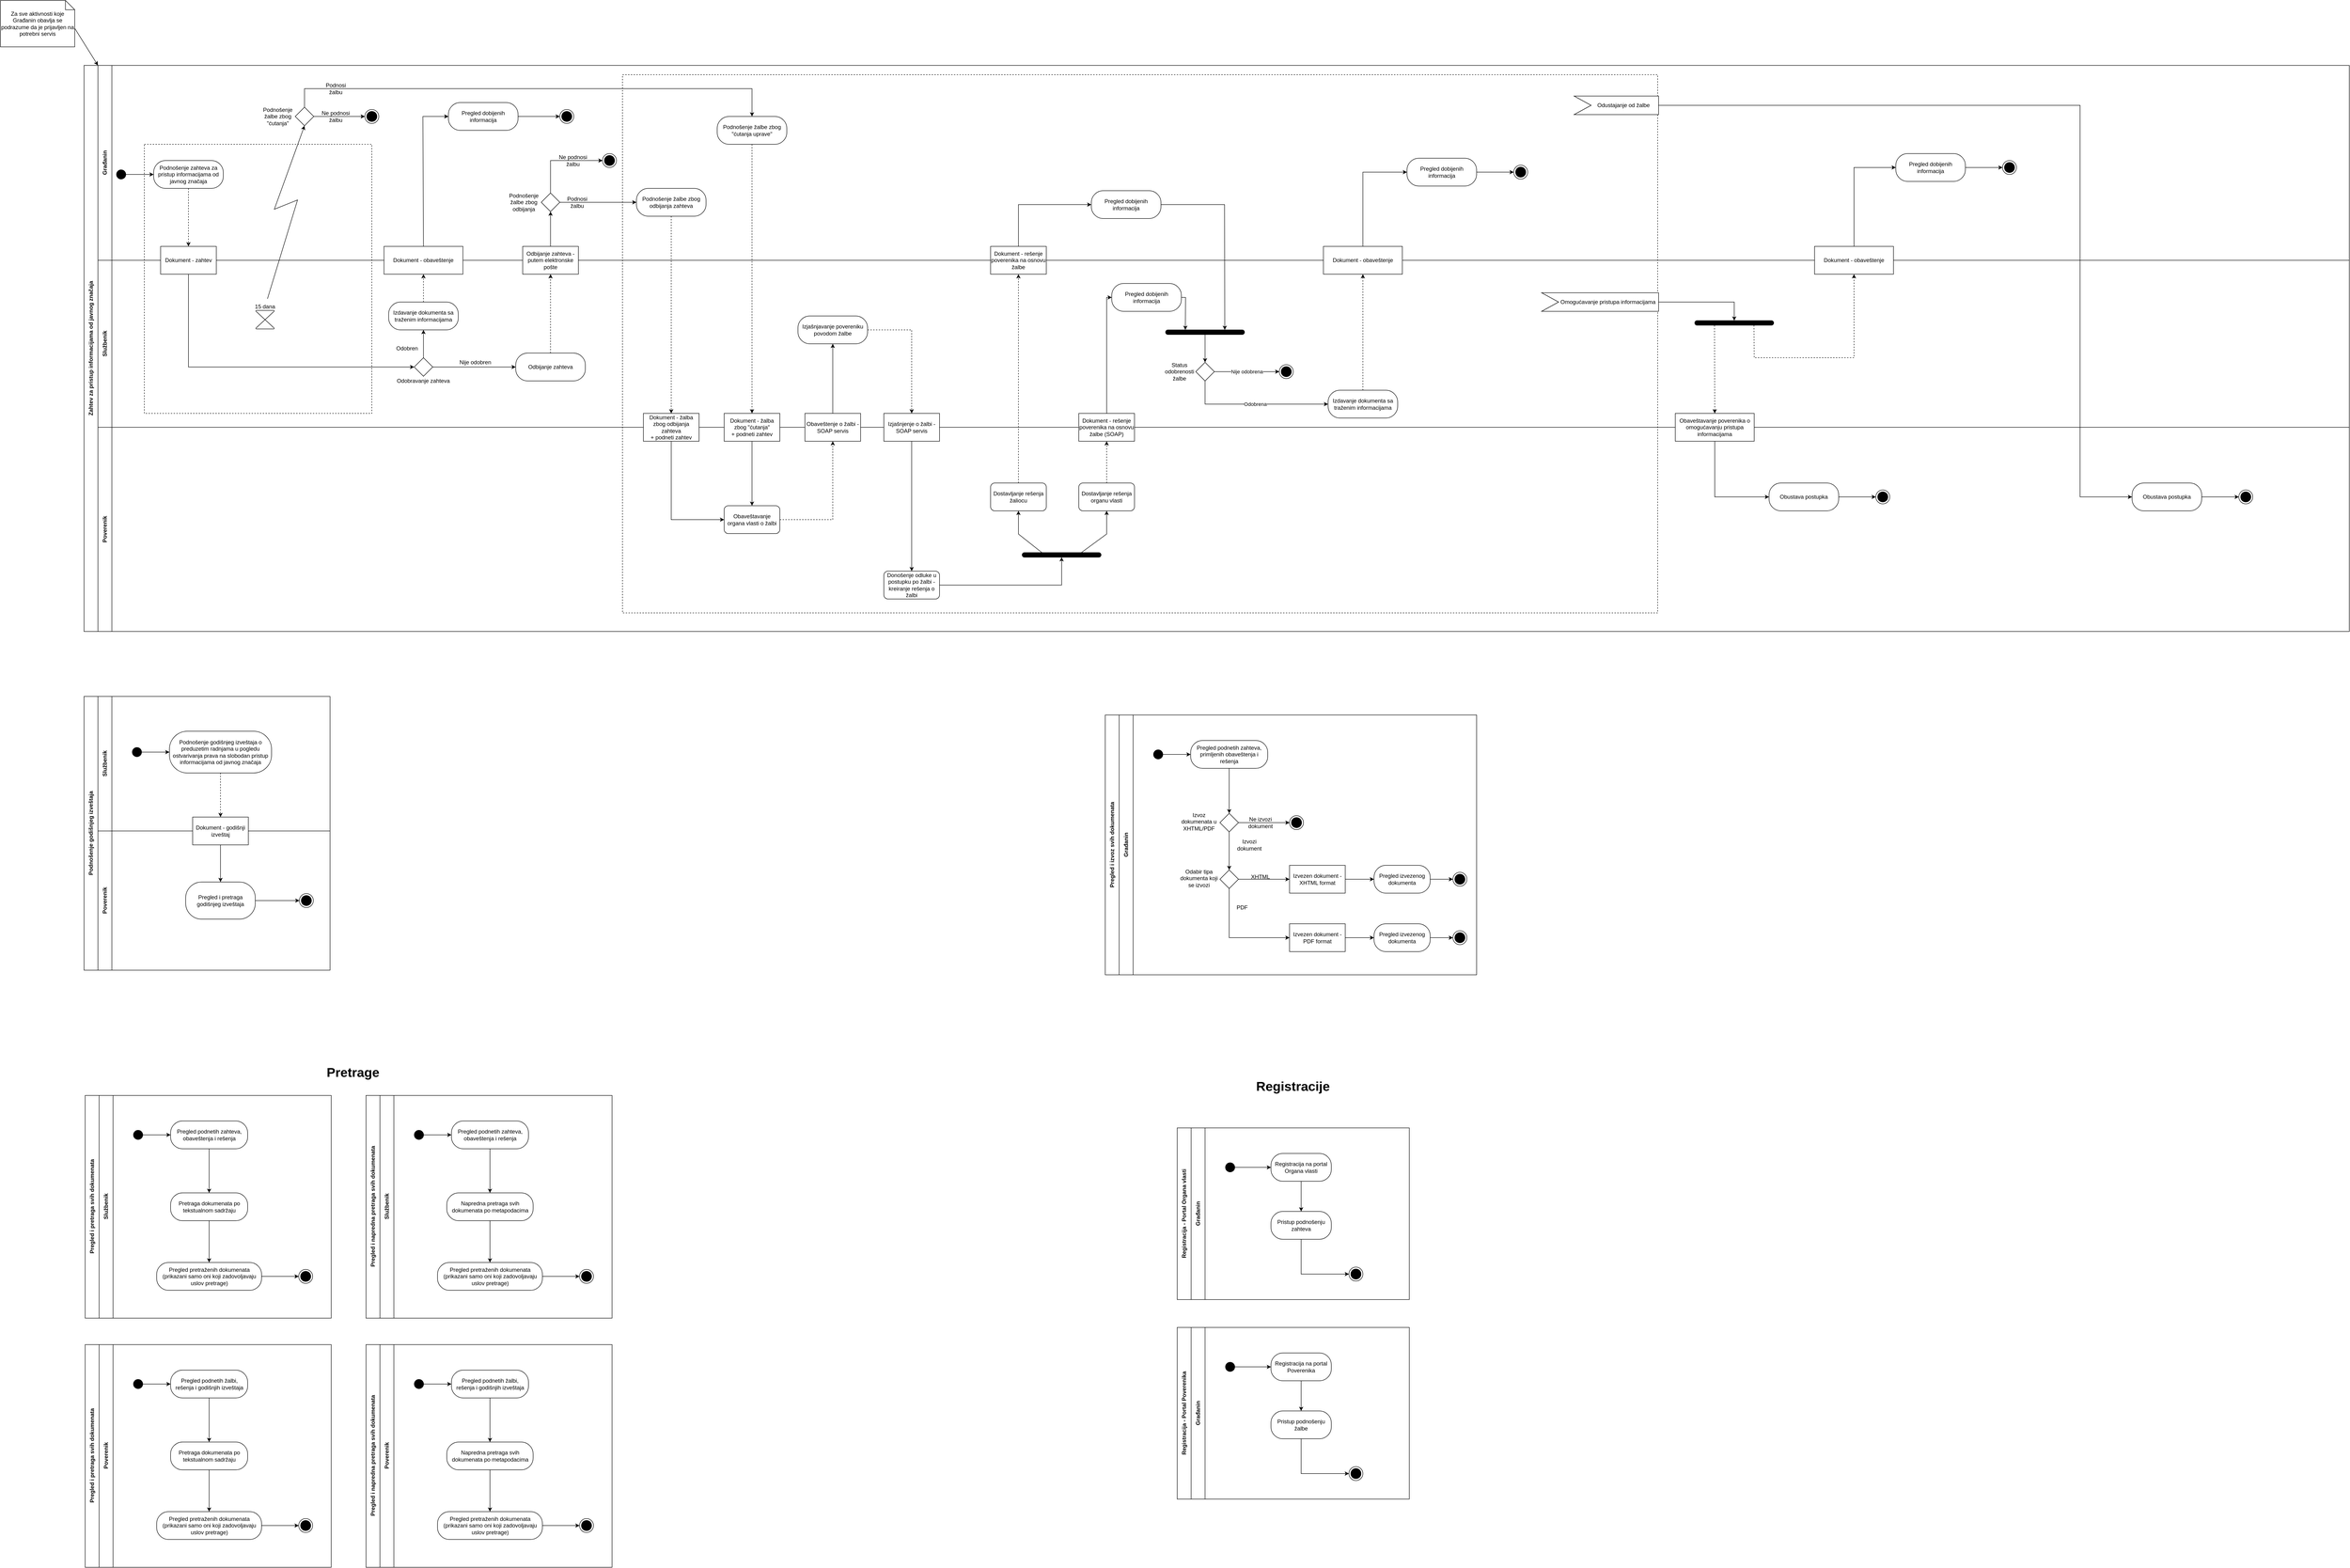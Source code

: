 <mxfile version="14.1.8" type="device"><diagram id="prtHgNgQTEPvFCAcTncT" name="dijagram-aktivnosti"><mxGraphModel dx="2607" dy="1457" grid="1" gridSize="10" guides="1" tooltips="1" connect="1" arrows="1" fold="1" page="1" pageScale="1" pageWidth="827" pageHeight="1169" math="0" shadow="0"><root><mxCell id="0"/><mxCell id="1" parent="0"/><mxCell id="7xlBneYitJhusfHZSN9H-40" value="" style="rounded=0;whiteSpace=wrap;html=1;fillColor=none;dashed=1;" parent="1" vertex="1"><mxGeometry x="420" y="390" width="490" height="580" as="geometry"/></mxCell><mxCell id="wWRkvKxhmcuXEAPWZtxA-41" value="" style="rounded=0;whiteSpace=wrap;html=1;fontFamily=Helvetica;fontSize=12;fontColor=#000000;align=center;arcSize=43;fillColor=none;dashed=1;" parent="1" vertex="1"><mxGeometry x="1450" y="240" width="2230" height="1160" as="geometry"/></mxCell><mxCell id="dNxyNK7c78bLwvsdeMH5-19" value="Zahtev za pristup informacijama od javnog značaja" style="swimlane;html=1;childLayout=stackLayout;resizeParent=1;resizeParentMax=0;horizontal=0;startSize=30;horizontalStack=0;" parent="1" vertex="1"><mxGeometry x="290" y="220" width="4880" height="1220" as="geometry"><mxRectangle x="120" y="120" width="30" height="50" as="alternateBounds"/></mxGeometry></mxCell><mxCell id="dNxyNK7c78bLwvsdeMH5-20" value="Građanin" style="swimlane;html=1;startSize=30;horizontal=0;" parent="dNxyNK7c78bLwvsdeMH5-19" vertex="1"><mxGeometry x="30" width="4850" height="420" as="geometry"/></mxCell><mxCell id="wWRkvKxhmcuXEAPWZtxA-28" value="" style="rhombus;whiteSpace=wrap;html=1;fontFamily=Helvetica;fontSize=12;fontColor=#000000;align=center;" parent="dNxyNK7c78bLwvsdeMH5-20" vertex="1"><mxGeometry x="425" y="90" width="40" height="40" as="geometry"/></mxCell><mxCell id="wWRkvKxhmcuXEAPWZtxA-29" value="Podnošenje žalbe zbog &quot;ćutanja&quot;" style="text;html=1;strokeColor=none;fillColor=none;align=center;verticalAlign=middle;whiteSpace=wrap;rounded=0;" parent="dNxyNK7c78bLwvsdeMH5-20" vertex="1"><mxGeometry x="350" y="85" width="75" height="50" as="geometry"/></mxCell><mxCell id="wWRkvKxhmcuXEAPWZtxA-31" value="Ne podnosi žalbu" style="text;html=1;strokeColor=none;fillColor=none;align=center;verticalAlign=middle;whiteSpace=wrap;rounded=0;" parent="dNxyNK7c78bLwvsdeMH5-20" vertex="1"><mxGeometry x="475" y="90" width="75" height="40" as="geometry"/></mxCell><mxCell id="wWRkvKxhmcuXEAPWZtxA-32" value="" style="ellipse;html=1;shape=endState;fillColor=#000000;rounded=1;" parent="dNxyNK7c78bLwvsdeMH5-20" vertex="1"><mxGeometry x="575" y="95" width="30" height="30" as="geometry"/></mxCell><mxCell id="wWRkvKxhmcuXEAPWZtxA-34" value="Podnosi žalbu" style="text;html=1;strokeColor=none;fillColor=none;align=center;verticalAlign=middle;whiteSpace=wrap;rounded=0;" parent="dNxyNK7c78bLwvsdeMH5-20" vertex="1"><mxGeometry x="475" y="30" width="75" height="40" as="geometry"/></mxCell><mxCell id="wWRkvKxhmcuXEAPWZtxA-35" value="Podnošenje žalbe zbog &quot;ćutanja uprave&quot;" style="rounded=1;whiteSpace=wrap;html=1;fontFamily=Helvetica;fontSize=12;fontColor=#000000;align=center;arcSize=43;" parent="dNxyNK7c78bLwvsdeMH5-20" vertex="1"><mxGeometry x="1334" y="110" width="150" height="60" as="geometry"/></mxCell><mxCell id="wWRkvKxhmcuXEAPWZtxA-33" value="" style="endArrow=classic;html=1;exitX=0.5;exitY=0;exitDx=0;exitDy=0;rounded=0;entryX=0.5;entryY=0;entryDx=0;entryDy=0;" parent="dNxyNK7c78bLwvsdeMH5-20" source="wWRkvKxhmcuXEAPWZtxA-28" target="wWRkvKxhmcuXEAPWZtxA-35" edge="1"><mxGeometry width="50" height="50" relative="1" as="geometry"><mxPoint x="420" y="210" as="sourcePoint"/><mxPoint x="920" y="60" as="targetPoint"/><Array as="points"><mxPoint x="445" y="50"/><mxPoint x="1409" y="50"/></Array></mxGeometry></mxCell><mxCell id="wWRkvKxhmcuXEAPWZtxA-12" value="" style="ellipse;html=1;shape=endState;fillColor=#000000;rounded=1;" parent="dNxyNK7c78bLwvsdeMH5-20" vertex="1"><mxGeometry x="995" y="95" width="30" height="30" as="geometry"/></mxCell><mxCell id="O-IYVjjXmadzOP8gVeZ_-3" value="Pregled dobijenih informacija" style="rounded=1;whiteSpace=wrap;html=1;fontFamily=Helvetica;fontSize=12;fontColor=#000000;align=center;arcSize=43;" parent="dNxyNK7c78bLwvsdeMH5-20" vertex="1"><mxGeometry x="755" y="80" width="150" height="60" as="geometry"/></mxCell><mxCell id="O-IYVjjXmadzOP8gVeZ_-5" value="" style="endArrow=classic;html=1;exitX=1;exitY=0.5;exitDx=0;exitDy=0;entryX=0;entryY=0.5;entryDx=0;entryDy=0;" parent="dNxyNK7c78bLwvsdeMH5-20" source="O-IYVjjXmadzOP8gVeZ_-3" target="wWRkvKxhmcuXEAPWZtxA-12" edge="1"><mxGeometry width="50" height="50" relative="1" as="geometry"><mxPoint x="725" y="297" as="sourcePoint"/><mxPoint x="775" y="247" as="targetPoint"/></mxGeometry></mxCell><mxCell id="O-IYVjjXmadzOP8gVeZ_-33" value="" style="ellipse;html=1;shape=endState;fillColor=#000000;rounded=1;" parent="dNxyNK7c78bLwvsdeMH5-20" vertex="1"><mxGeometry x="4103" y="205" width="30" height="30" as="geometry"/></mxCell><mxCell id="O-IYVjjXmadzOP8gVeZ_-34" value="Pregled dobijenih informacija" style="rounded=1;whiteSpace=wrap;html=1;fontFamily=Helvetica;fontSize=12;fontColor=#000000;align=center;arcSize=43;" parent="dNxyNK7c78bLwvsdeMH5-20" vertex="1"><mxGeometry x="3873" y="190" width="150" height="60" as="geometry"/></mxCell><mxCell id="O-IYVjjXmadzOP8gVeZ_-36" value="" style="endArrow=classic;html=1;entryX=0;entryY=0.5;entryDx=0;entryDy=0;exitX=1;exitY=0.5;exitDx=0;exitDy=0;" parent="dNxyNK7c78bLwvsdeMH5-20" source="O-IYVjjXmadzOP8gVeZ_-34" target="O-IYVjjXmadzOP8gVeZ_-33" edge="1"><mxGeometry width="50" height="50" relative="1" as="geometry"><mxPoint x="3575" y="310" as="sourcePoint"/><mxPoint x="3625" y="260" as="targetPoint"/></mxGeometry></mxCell><mxCell id="VNDg_BDuaqo_jbbeSejx-4" value="" style="ellipse;html=1;shape=endState;fillColor=#000000;rounded=1;" parent="dNxyNK7c78bLwvsdeMH5-20" vertex="1"><mxGeometry x="1087" y="190" width="30" height="30" as="geometry"/></mxCell><mxCell id="O-IYVjjXmadzOP8gVeZ_-35" value="" style="endArrow=classic;html=1;exitX=0.5;exitY=0;exitDx=0;exitDy=0;entryX=0;entryY=0.5;entryDx=0;entryDy=0;rounded=0;" parent="dNxyNK7c78bLwvsdeMH5-19" source="O-IYVjjXmadzOP8gVeZ_-32" target="O-IYVjjXmadzOP8gVeZ_-34" edge="1"><mxGeometry width="50" height="50" relative="1" as="geometry"><mxPoint x="3808" y="380" as="sourcePoint"/><mxPoint x="3943" y="260" as="targetPoint"/><Array as="points"><mxPoint x="3813" y="220"/></Array></mxGeometry></mxCell><mxCell id="dNxyNK7c78bLwvsdeMH5-21" value="Službenik" style="swimlane;html=1;startSize=30;horizontal=0;fillColor=none;" parent="dNxyNK7c78bLwvsdeMH5-19" vertex="1"><mxGeometry x="30" y="420" width="4850" height="360" as="geometry"/></mxCell><mxCell id="7xlBneYitJhusfHZSN9H-4" value="&amp;nbsp; &amp;nbsp; &amp;nbsp; &amp;nbsp; &amp;nbsp; Omogućavanje pristupa informacijama" style="html=1;shadow=0;dashed=0;align=center;verticalAlign=middle;shape=mxgraph.arrows2.arrow;dy=0;dx=0;notch=36.67;" parent="dNxyNK7c78bLwvsdeMH5-21" vertex="1"><mxGeometry x="3110" y="70" width="252" height="40" as="geometry"/></mxCell><mxCell id="7xlBneYitJhusfHZSN9H-43" value="" style="endArrow=classic;html=1;entryX=0.5;entryY=1;entryDx=0;entryDy=0;rounded=0;dashed=1;exitX=0.75;exitY=1;exitDx=0;exitDy=0;" parent="dNxyNK7c78bLwvsdeMH5-21" source="AQnPqywsYqDDOCkgk53H-4" target="O-IYVjjXmadzOP8gVeZ_-32" edge="1"><mxGeometry width="50" height="50" relative="1" as="geometry"><mxPoint x="3560" y="210" as="sourcePoint"/><mxPoint x="3728" y="90" as="targetPoint"/><Array as="points"><mxPoint x="3568" y="210"/><mxPoint x="3783" y="210"/></Array></mxGeometry></mxCell><mxCell id="O-IYVjjXmadzOP8gVeZ_-32" value="Dokument - obaveštenje" style="rounded=0;whiteSpace=wrap;html=1;fontFamily=Helvetica;fontSize=12;fontColor=#000000;align=center;fillColor=#FFFFFF;" parent="dNxyNK7c78bLwvsdeMH5-21" vertex="1"><mxGeometry x="3698" y="-30" width="170" height="60" as="geometry"/></mxCell><mxCell id="AQnPqywsYqDDOCkgk53H-4" value="" style="rounded=1;whiteSpace=wrap;html=1;arcSize=50;fillColor=#000000;" vertex="1" parent="dNxyNK7c78bLwvsdeMH5-21"><mxGeometry x="3440" y="130" width="170" height="10" as="geometry"/></mxCell><mxCell id="AQnPqywsYqDDOCkgk53H-5" value="" style="endArrow=classic;html=1;rounded=0;exitX=1;exitY=0.5;exitDx=0;exitDy=0;exitPerimeter=0;entryX=0.5;entryY=0;entryDx=0;entryDy=0;" edge="1" parent="dNxyNK7c78bLwvsdeMH5-21" target="AQnPqywsYqDDOCkgk53H-4" source="7xlBneYitJhusfHZSN9H-4"><mxGeometry width="50" height="50" relative="1" as="geometry"><mxPoint x="3912" y="100" as="sourcePoint"/><mxPoint x="3921" y="160" as="targetPoint"/><Array as="points"><mxPoint x="3525" y="90"/></Array></mxGeometry></mxCell><mxCell id="wWRkvKxhmcuXEAPWZtxA-36" value="" style="endArrow=classic;html=1;dashed=1;exitX=0.5;exitY=1;exitDx=0;exitDy=0;entryX=0.5;entryY=0;entryDx=0;entryDy=0;" parent="dNxyNK7c78bLwvsdeMH5-19" source="wWRkvKxhmcuXEAPWZtxA-35" target="wWRkvKxhmcuXEAPWZtxA-37" edge="1"><mxGeometry width="50" height="50" relative="1" as="geometry"><mxPoint x="1438" y="110" as="sourcePoint"/><mxPoint x="1433" y="480" as="targetPoint"/></mxGeometry></mxCell><mxCell id="dNxyNK7c78bLwvsdeMH5-22" value="Poverenik" style="swimlane;html=1;startSize=30;horizontal=0;" parent="dNxyNK7c78bLwvsdeMH5-19" vertex="1"><mxGeometry x="30" y="780" width="4850" height="440" as="geometry"/></mxCell><mxCell id="wWRkvKxhmcuXEAPWZtxA-37" value="Dokument - žalba zbog &quot;ćutanja&quot; &lt;br&gt;+ podneti zahtev" style="rounded=0;whiteSpace=wrap;html=1;fontFamily=Helvetica;fontSize=12;fontColor=#000000;align=center;" parent="dNxyNK7c78bLwvsdeMH5-22" vertex="1"><mxGeometry x="1349" y="-30" width="120" height="60" as="geometry"/></mxCell><mxCell id="wWRkvKxhmcuXEAPWZtxA-38" value="" style="endArrow=classic;html=1;exitX=0.5;exitY=1;exitDx=0;exitDy=0;entryX=0.5;entryY=0;entryDx=0;entryDy=0;" parent="dNxyNK7c78bLwvsdeMH5-22" source="wWRkvKxhmcuXEAPWZtxA-37" target="wWRkvKxhmcuXEAPWZtxA-42" edge="1"><mxGeometry width="50" height="50" relative="1" as="geometry"><mxPoint x="1353" y="30" as="sourcePoint"/><mxPoint x="1409" y="120" as="targetPoint"/></mxGeometry></mxCell><mxCell id="wWRkvKxhmcuXEAPWZtxA-42" value="Obaveštavanje organa vlasti o žalbi" style="rounded=1;whiteSpace=wrap;html=1;strokeColor=#000000;" parent="dNxyNK7c78bLwvsdeMH5-22" vertex="1"><mxGeometry x="1349" y="169" width="120" height="60" as="geometry"/></mxCell><mxCell id="wWRkvKxhmcuXEAPWZtxA-46" value="Obaveštenje o žalbi - SOAP servis" style="rounded=0;whiteSpace=wrap;html=1;fontFamily=Helvetica;fontSize=12;fontColor=#000000;align=center;" parent="dNxyNK7c78bLwvsdeMH5-22" vertex="1"><mxGeometry x="1523" y="-30" width="120" height="60" as="geometry"/></mxCell><mxCell id="7xlBneYitJhusfHZSN9H-3" value="" style="endArrow=classic;html=1;exitX=1;exitY=0.5;exitDx=0;exitDy=0;entryX=0.5;entryY=1;entryDx=0;entryDy=0;rounded=0;dashed=1;" parent="dNxyNK7c78bLwvsdeMH5-22" source="wWRkvKxhmcuXEAPWZtxA-42" target="wWRkvKxhmcuXEAPWZtxA-46" edge="1"><mxGeometry width="50" height="50" relative="1" as="geometry"><mxPoint x="1483" y="140" as="sourcePoint"/><mxPoint x="1533" y="90" as="targetPoint"/><Array as="points"><mxPoint x="1583" y="199"/></Array></mxGeometry></mxCell><mxCell id="7xlBneYitJhusfHZSN9H-5" value="Izjašnjavanje povereniku povodom žalbe" style="rounded=1;whiteSpace=wrap;html=1;fontFamily=Helvetica;fontSize=12;fontColor=#000000;align=center;arcSize=43;" parent="dNxyNK7c78bLwvsdeMH5-22" vertex="1"><mxGeometry x="1508" y="-240" width="150" height="60" as="geometry"/></mxCell><mxCell id="7xlBneYitJhusfHZSN9H-6" value="" style="endArrow=classic;html=1;exitX=0.5;exitY=0;exitDx=0;exitDy=0;entryX=0.5;entryY=1;entryDx=0;entryDy=0;" parent="dNxyNK7c78bLwvsdeMH5-22" source="wWRkvKxhmcuXEAPWZtxA-46" target="7xlBneYitJhusfHZSN9H-5" edge="1"><mxGeometry width="50" height="50" relative="1" as="geometry"><mxPoint x="1493" y="-80" as="sourcePoint"/><mxPoint x="1543" y="-130" as="targetPoint"/></mxGeometry></mxCell><mxCell id="7xlBneYitJhusfHZSN9H-9" value="Donošenje odluke u postupku po žalbi -kreiranje rešenja o žalbi" style="rounded=1;whiteSpace=wrap;html=1;strokeColor=#000000;" parent="dNxyNK7c78bLwvsdeMH5-22" vertex="1"><mxGeometry x="1693" y="310" width="120" height="60" as="geometry"/></mxCell><mxCell id="7xlBneYitJhusfHZSN9H-14" value="" style="rounded=1;whiteSpace=wrap;html=1;arcSize=50;fillColor=#000000;" parent="dNxyNK7c78bLwvsdeMH5-22" vertex="1"><mxGeometry x="1991" y="270" width="170" height="10" as="geometry"/></mxCell><mxCell id="7xlBneYitJhusfHZSN9H-15" value="" style="endArrow=classic;html=1;exitX=1;exitY=0.5;exitDx=0;exitDy=0;entryX=0.5;entryY=1;entryDx=0;entryDy=0;rounded=0;" parent="dNxyNK7c78bLwvsdeMH5-22" source="7xlBneYitJhusfHZSN9H-9" target="7xlBneYitJhusfHZSN9H-14" edge="1"><mxGeometry width="50" height="50" relative="1" as="geometry"><mxPoint x="1911" y="370" as="sourcePoint"/><mxPoint x="2131" y="280" as="targetPoint"/><Array as="points"><mxPoint x="2076" y="340"/></Array></mxGeometry></mxCell><mxCell id="7xlBneYitJhusfHZSN9H-16" value="Dostavljanje rešenja žaliocu" style="rounded=1;whiteSpace=wrap;html=1;strokeColor=#000000;" parent="dNxyNK7c78bLwvsdeMH5-22" vertex="1"><mxGeometry x="1923" y="120" width="120" height="60" as="geometry"/></mxCell><mxCell id="7xlBneYitJhusfHZSN9H-17" value="Dostavljanje rešenja organu vlasti" style="rounded=1;whiteSpace=wrap;html=1;strokeColor=#000000;" parent="dNxyNK7c78bLwvsdeMH5-22" vertex="1"><mxGeometry x="2113" y="120" width="120" height="60" as="geometry"/></mxCell><mxCell id="7xlBneYitJhusfHZSN9H-18" value="" style="endArrow=classic;html=1;exitX=0.25;exitY=0;exitDx=0;exitDy=0;entryX=0.5;entryY=1;entryDx=0;entryDy=0;rounded=0;" parent="dNxyNK7c78bLwvsdeMH5-22" source="7xlBneYitJhusfHZSN9H-14" target="7xlBneYitJhusfHZSN9H-16" edge="1"><mxGeometry width="50" height="50" relative="1" as="geometry"><mxPoint x="1873" y="80" as="sourcePoint"/><mxPoint x="1923" y="30" as="targetPoint"/><Array as="points"><mxPoint x="1983" y="230"/></Array></mxGeometry></mxCell><mxCell id="7xlBneYitJhusfHZSN9H-20" value="" style="endArrow=classic;html=1;exitX=0.75;exitY=0;exitDx=0;exitDy=0;entryX=0.5;entryY=1;entryDx=0;entryDy=0;rounded=0;" parent="dNxyNK7c78bLwvsdeMH5-22" source="7xlBneYitJhusfHZSN9H-14" target="7xlBneYitJhusfHZSN9H-17" edge="1"><mxGeometry width="50" height="50" relative="1" as="geometry"><mxPoint x="1873" y="80" as="sourcePoint"/><mxPoint x="1923" y="30" as="targetPoint"/><Array as="points"><mxPoint x="2173" y="230"/></Array></mxGeometry></mxCell><mxCell id="7xlBneYitJhusfHZSN9H-37" value="Dokument - žalba zbog odbijanja zahteva&lt;br&gt;+ podneti zahtev" style="rounded=0;whiteSpace=wrap;html=1;fontFamily=Helvetica;fontSize=12;fontColor=#000000;align=center;" parent="dNxyNK7c78bLwvsdeMH5-22" vertex="1"><mxGeometry x="1175" y="-30" width="120" height="60" as="geometry"/></mxCell><mxCell id="7xlBneYitJhusfHZSN9H-38" value="" style="endArrow=classic;html=1;exitX=0.5;exitY=1;exitDx=0;exitDy=0;entryX=0;entryY=0.5;entryDx=0;entryDy=0;rounded=0;" parent="dNxyNK7c78bLwvsdeMH5-22" source="7xlBneYitJhusfHZSN9H-37" target="wWRkvKxhmcuXEAPWZtxA-42" edge="1"><mxGeometry width="50" height="50" relative="1" as="geometry"><mxPoint x="1290" y="-80" as="sourcePoint"/><mxPoint x="1340" y="-130" as="targetPoint"/><Array as="points"><mxPoint x="1235" y="199"/></Array></mxGeometry></mxCell><mxCell id="7xlBneYitJhusfHZSN9H-7" value="Izjašnjenje o žalbi - SOAP servis" style="rounded=0;whiteSpace=wrap;html=1;fontFamily=Helvetica;fontSize=12;fontColor=#000000;align=center;" parent="dNxyNK7c78bLwvsdeMH5-22" vertex="1"><mxGeometry x="1693" y="-30" width="120" height="60" as="geometry"/></mxCell><mxCell id="7xlBneYitJhusfHZSN9H-8" value="" style="endArrow=classic;html=1;entryX=0.5;entryY=0;entryDx=0;entryDy=0;exitX=1;exitY=0.5;exitDx=0;exitDy=0;rounded=0;dashed=1;" parent="dNxyNK7c78bLwvsdeMH5-22" source="7xlBneYitJhusfHZSN9H-5" target="7xlBneYitJhusfHZSN9H-7" edge="1"><mxGeometry width="50" height="50" relative="1" as="geometry"><mxPoint x="1493" y="-80" as="sourcePoint"/><mxPoint x="1543" y="-130" as="targetPoint"/><Array as="points"><mxPoint x="1753" y="-210"/></Array></mxGeometry></mxCell><mxCell id="7xlBneYitJhusfHZSN9H-11" value="" style="endArrow=classic;html=1;exitX=0.5;exitY=1;exitDx=0;exitDy=0;entryX=0.5;entryY=0;entryDx=0;entryDy=0;" parent="dNxyNK7c78bLwvsdeMH5-22" source="7xlBneYitJhusfHZSN9H-7" target="7xlBneYitJhusfHZSN9H-9" edge="1"><mxGeometry width="50" height="50" relative="1" as="geometry"><mxPoint x="1753" y="100" as="sourcePoint"/><mxPoint x="1543" y="410" as="targetPoint"/></mxGeometry></mxCell><mxCell id="MF9-Wpaqb06WOB3MwhRL-156" value="Obustava postupka" style="rounded=1;whiteSpace=wrap;html=1;fontFamily=Helvetica;fontSize=12;fontColor=#000000;align=center;arcSize=43;" parent="dNxyNK7c78bLwvsdeMH5-22" vertex="1"><mxGeometry x="3600" y="120" width="150" height="60" as="geometry"/></mxCell><mxCell id="MF9-Wpaqb06WOB3MwhRL-157" value="" style="ellipse;html=1;shape=endState;fillColor=#000000;rounded=1;" parent="dNxyNK7c78bLwvsdeMH5-22" vertex="1"><mxGeometry x="3830" y="135" width="30" height="30" as="geometry"/></mxCell><mxCell id="MF9-Wpaqb06WOB3MwhRL-158" value="" style="endArrow=classic;html=1;entryX=0;entryY=0.5;entryDx=0;entryDy=0;exitX=1;exitY=0.5;exitDx=0;exitDy=0;" parent="dNxyNK7c78bLwvsdeMH5-22" source="MF9-Wpaqb06WOB3MwhRL-156" target="MF9-Wpaqb06WOB3MwhRL-157" edge="1"><mxGeometry width="50" height="50" relative="1" as="geometry"><mxPoint x="3845" y="-510" as="sourcePoint"/><mxPoint x="3925" y="-510" as="targetPoint"/></mxGeometry></mxCell><mxCell id="AQnPqywsYqDDOCkgk53H-8" value="Obaveštavanje poverenika o omogućavanju pristupa informacijama" style="rounded=0;whiteSpace=wrap;html=1;fontFamily=Helvetica;fontSize=12;fontColor=#000000;align=center;fillColor=#FFFFFF;" vertex="1" parent="dNxyNK7c78bLwvsdeMH5-22"><mxGeometry x="3398" y="-30" width="170" height="60" as="geometry"/></mxCell><mxCell id="AQnPqywsYqDDOCkgk53H-3" value="" style="endArrow=classic;html=1;rounded=0;exitX=0.5;exitY=1;exitDx=0;exitDy=0;entryX=0;entryY=0.5;entryDx=0;entryDy=0;" edge="1" parent="dNxyNK7c78bLwvsdeMH5-22" target="MF9-Wpaqb06WOB3MwhRL-156" source="AQnPqywsYqDDOCkgk53H-8"><mxGeometry width="50" height="50" relative="1" as="geometry"><mxPoint x="3868.0" y="-460" as="sourcePoint"/><mxPoint x="4006" y="-200" as="targetPoint"/><Array as="points"><mxPoint x="3483" y="150"/></Array></mxGeometry></mxCell><mxCell id="AQnPqywsYqDDOCkgk53H-11" value="Obustava postupka" style="rounded=1;whiteSpace=wrap;html=1;fontFamily=Helvetica;fontSize=12;fontColor=#000000;align=center;arcSize=43;" vertex="1" parent="dNxyNK7c78bLwvsdeMH5-22"><mxGeometry x="4382" y="120" width="150" height="60" as="geometry"/></mxCell><mxCell id="AQnPqywsYqDDOCkgk53H-12" value="" style="ellipse;html=1;shape=endState;fillColor=#000000;rounded=1;" vertex="1" parent="dNxyNK7c78bLwvsdeMH5-22"><mxGeometry x="4612" y="135" width="30" height="30" as="geometry"/></mxCell><mxCell id="AQnPqywsYqDDOCkgk53H-13" value="" style="endArrow=classic;html=1;entryX=0;entryY=0.5;entryDx=0;entryDy=0;exitX=1;exitY=0.5;exitDx=0;exitDy=0;" edge="1" parent="dNxyNK7c78bLwvsdeMH5-22" source="AQnPqywsYqDDOCkgk53H-11" target="AQnPqywsYqDDOCkgk53H-12"><mxGeometry width="50" height="50" relative="1" as="geometry"><mxPoint x="4307" y="-1510" as="sourcePoint"/><mxPoint x="4387" y="-1510" as="targetPoint"/></mxGeometry></mxCell><mxCell id="AQnPqywsYqDDOCkgk53H-7" value="" style="endArrow=classic;html=1;exitX=0.25;exitY=1;exitDx=0;exitDy=0;rounded=0;dashed=1;entryX=0.5;entryY=0;entryDx=0;entryDy=0;" edge="1" parent="dNxyNK7c78bLwvsdeMH5-19" source="AQnPqywsYqDDOCkgk53H-4" target="AQnPqywsYqDDOCkgk53H-8"><mxGeometry width="50" height="50" relative="1" as="geometry"><mxPoint x="3710" y="570" as="sourcePoint"/><mxPoint x="3513" y="740" as="targetPoint"/><Array as="points"/></mxGeometry></mxCell><mxCell id="wWRkvKxhmcuXEAPWZtxA-30" value="" style="endArrow=classic;html=1;exitX=1;exitY=0.5;exitDx=0;exitDy=0;" parent="1" source="wWRkvKxhmcuXEAPWZtxA-28" edge="1"><mxGeometry width="50" height="50" relative="1" as="geometry"><mxPoint x="745" y="400" as="sourcePoint"/><mxPoint x="895" y="330" as="targetPoint"/></mxGeometry></mxCell><mxCell id="7xlBneYitJhusfHZSN9H-34" value="Podnošenje žalbe zbog odbijanja zahteva" style="rounded=1;whiteSpace=wrap;html=1;fontFamily=Helvetica;fontSize=12;fontColor=#000000;align=center;arcSize=43;" parent="1" vertex="1"><mxGeometry x="1480" y="485" width="150" height="60" as="geometry"/></mxCell><mxCell id="7xlBneYitJhusfHZSN9H-36" value="" style="endArrow=classic;html=1;dashed=1;entryX=0.5;entryY=0;entryDx=0;entryDy=0;exitX=0.5;exitY=1;exitDx=0;exitDy=0;" parent="1" source="7xlBneYitJhusfHZSN9H-34" target="7xlBneYitJhusfHZSN9H-37" edge="1"><mxGeometry width="50" height="50" relative="1" as="geometry"><mxPoint x="1555" y="560" as="sourcePoint"/><mxPoint x="1259" y="480" as="targetPoint"/></mxGeometry></mxCell><mxCell id="wWRkvKxhmcuXEAPWZtxA-26" value="" style="endArrow=classic;html=1;entryX=0.5;entryY=1;entryDx=0;entryDy=0;rounded=0;" parent="1" source="7xlBneYitJhusfHZSN9H-41" target="wWRkvKxhmcuXEAPWZtxA-28" edge="1"><mxGeometry width="50" height="50" relative="1" as="geometry"><mxPoint x="820" y="610" as="sourcePoint"/><mxPoint x="760" y="390" as="targetPoint"/><Array as="points"><mxPoint x="750" y="510"/><mxPoint x="700" y="530"/></Array></mxGeometry></mxCell><mxCell id="dNxyNK7c78bLwvsdeMH5-25" value="" style="edgeStyle=orthogonalEdgeStyle;rounded=0;orthogonalLoop=1;jettySize=auto;html=1;" parent="1" source="dNxyNK7c78bLwvsdeMH5-23" target="dNxyNK7c78bLwvsdeMH5-24" edge="1"><mxGeometry relative="1" as="geometry"/></mxCell><mxCell id="dNxyNK7c78bLwvsdeMH5-23" value="" style="ellipse;whiteSpace=wrap;html=1;fillColor=#000000;" parent="1" vertex="1"><mxGeometry x="360" y="445" width="20" height="20" as="geometry"/></mxCell><mxCell id="dNxyNK7c78bLwvsdeMH5-24" value="Podnošenje zahteva za pristup informacijama od javnog značaja" style="rounded=1;whiteSpace=wrap;html=1;fontFamily=Helvetica;fontSize=12;fontColor=#000000;align=center;arcSize=43;" parent="1" vertex="1"><mxGeometry x="440" y="425" width="150" height="60" as="geometry"/></mxCell><mxCell id="wWRkvKxhmcuXEAPWZtxA-1" value="" style="endArrow=classic;html=1;dashed=1;exitX=0.5;exitY=1;exitDx=0;exitDy=0;entryX=0.5;entryY=0;entryDx=0;entryDy=0;" parent="1" source="dNxyNK7c78bLwvsdeMH5-24" target="dNxyNK7c78bLwvsdeMH5-26" edge="1"><mxGeometry width="50" height="50" relative="1" as="geometry"><mxPoint x="630" y="565" as="sourcePoint"/><mxPoint x="680" y="515" as="targetPoint"/></mxGeometry></mxCell><mxCell id="wWRkvKxhmcuXEAPWZtxA-11" value="" style="endArrow=classic;html=1;exitX=0.5;exitY=0;exitDx=0;exitDy=0;rounded=0;entryX=0;entryY=0.5;entryDx=0;entryDy=0;" parent="1" source="wWRkvKxhmcuXEAPWZtxA-8" target="O-IYVjjXmadzOP8gVeZ_-3" edge="1"><mxGeometry width="50" height="50" relative="1" as="geometry"><mxPoint x="1373.75" y="401" as="sourcePoint"/><mxPoint x="1123.75" y="311" as="targetPoint"/><Array as="points"><mxPoint x="1020" y="330"/></Array></mxGeometry></mxCell><mxCell id="dNxyNK7c78bLwvsdeMH5-26" value="Dokument - zahtev" style="rounded=0;whiteSpace=wrap;html=1;fontFamily=Helvetica;fontSize=12;fontColor=#000000;align=center;fillColor=#FFFFFF;" parent="1" vertex="1"><mxGeometry x="455" y="610" width="120" height="60" as="geometry"/></mxCell><mxCell id="wWRkvKxhmcuXEAPWZtxA-10" value="" style="endArrow=classic;html=1;dashed=1;exitX=0.5;exitY=0;exitDx=0;exitDy=0;entryX=0.5;entryY=1;entryDx=0;entryDy=0;" parent="1" source="wWRkvKxhmcuXEAPWZtxA-7" target="wWRkvKxhmcuXEAPWZtxA-8" edge="1"><mxGeometry width="50" height="50" relative="1" as="geometry"><mxPoint x="1753.75" y="511" as="sourcePoint"/><mxPoint x="1753.75" y="621" as="targetPoint"/></mxGeometry></mxCell><mxCell id="dNxyNK7c78bLwvsdeMH5-36" value="" style="rhombus;whiteSpace=wrap;html=1;fontFamily=Helvetica;fontSize=12;fontColor=#000000;align=center;" parent="1" vertex="1"><mxGeometry x="1001.25" y="850" width="40" height="40" as="geometry"/></mxCell><mxCell id="wWRkvKxhmcuXEAPWZtxA-3" value="Odobravanje zahteva" style="text;html=1;strokeColor=none;fillColor=none;align=center;verticalAlign=middle;whiteSpace=wrap;rounded=0;" parent="1" vertex="1"><mxGeometry x="956.25" y="890" width="130" height="20" as="geometry"/></mxCell><mxCell id="wWRkvKxhmcuXEAPWZtxA-6" value="Odobren" style="text;html=1;strokeColor=none;fillColor=none;align=center;verticalAlign=middle;whiteSpace=wrap;rounded=0;" parent="1" vertex="1"><mxGeometry x="956.25" y="820" width="60" height="20" as="geometry"/></mxCell><mxCell id="wWRkvKxhmcuXEAPWZtxA-7" value="Izdavanje dokumenta sa traženim informacijama" style="rounded=1;whiteSpace=wrap;html=1;fontFamily=Helvetica;fontSize=12;fontColor=#000000;align=center;arcSize=43;" parent="1" vertex="1"><mxGeometry x="946.25" y="730" width="150" height="60" as="geometry"/></mxCell><mxCell id="wWRkvKxhmcuXEAPWZtxA-23" value="" style="endArrow=classic;html=1;exitX=0.5;exitY=0;exitDx=0;exitDy=0;entryX=0.5;entryY=1;entryDx=0;entryDy=0;" parent="1" source="dNxyNK7c78bLwvsdeMH5-36" target="wWRkvKxhmcuXEAPWZtxA-7" edge="1"><mxGeometry width="50" height="50" relative="1" as="geometry"><mxPoint x="1173.75" y="720" as="sourcePoint"/><mxPoint x="1223.75" y="670" as="targetPoint"/></mxGeometry></mxCell><mxCell id="7xlBneYitJhusfHZSN9H-1" value="" style="verticalLabelPosition=bottom;verticalAlign=top;html=1;shape=mxgraph.flowchart.collate;" parent="1" vertex="1"><mxGeometry x="660" y="748" width="40" height="40" as="geometry"/></mxCell><mxCell id="7xlBneYitJhusfHZSN9H-29" value="Nije odobren" style="text;html=1;strokeColor=none;fillColor=none;align=center;verticalAlign=middle;whiteSpace=wrap;rounded=0;" parent="1" vertex="1"><mxGeometry x="1096.25" y="850" width="73.75" height="20" as="geometry"/></mxCell><mxCell id="7xlBneYitJhusfHZSN9H-30" value="Odbijanje zahteva" style="rounded=1;whiteSpace=wrap;html=1;fontFamily=Helvetica;fontSize=12;fontColor=#000000;align=center;arcSize=43;" parent="1" vertex="1"><mxGeometry x="1220" y="840" width="150" height="60" as="geometry"/></mxCell><mxCell id="wWRkvKxhmcuXEAPWZtxA-19" value="" style="endArrow=classic;html=1;exitX=0.5;exitY=1;exitDx=0;exitDy=0;rounded=0;entryX=0;entryY=0.5;entryDx=0;entryDy=0;" parent="1" source="dNxyNK7c78bLwvsdeMH5-26" target="dNxyNK7c78bLwvsdeMH5-36" edge="1"><mxGeometry width="50" height="50" relative="1" as="geometry"><mxPoint x="570" y="641" as="sourcePoint"/><mxPoint x="740" y="771" as="targetPoint"/><Array as="points"><mxPoint x="515" y="870"/></Array></mxGeometry></mxCell><mxCell id="7xlBneYitJhusfHZSN9H-28" value="" style="endArrow=classic;html=1;exitX=1;exitY=0.5;exitDx=0;exitDy=0;entryX=0;entryY=0.5;entryDx=0;entryDy=0;" parent="1" source="dNxyNK7c78bLwvsdeMH5-36" target="7xlBneYitJhusfHZSN9H-30" edge="1"><mxGeometry width="50" height="50" relative="1" as="geometry"><mxPoint x="1240" y="870" as="sourcePoint"/><mxPoint x="1220" y="710" as="targetPoint"/></mxGeometry></mxCell><mxCell id="7xlBneYitJhusfHZSN9H-32" value="Odbijanje zahteva - putem elektronske pošte" style="rounded=0;whiteSpace=wrap;html=1;fontFamily=Helvetica;fontSize=12;fontColor=#000000;align=center;" parent="1" vertex="1"><mxGeometry x="1235" y="610" width="120" height="60" as="geometry"/></mxCell><mxCell id="7xlBneYitJhusfHZSN9H-33" value="" style="endArrow=classic;html=1;exitX=0.5;exitY=0;exitDx=0;exitDy=0;entryX=0.5;entryY=1;entryDx=0;entryDy=0;dashed=1;" parent="1" source="7xlBneYitJhusfHZSN9H-30" target="7xlBneYitJhusfHZSN9H-32" edge="1"><mxGeometry width="50" height="50" relative="1" as="geometry"><mxPoint x="1370" y="731" as="sourcePoint"/><mxPoint x="1420" y="681" as="targetPoint"/></mxGeometry></mxCell><mxCell id="7xlBneYitJhusfHZSN9H-41" value="15 dana" style="text;html=1;strokeColor=none;fillColor=none;align=center;verticalAlign=middle;whiteSpace=wrap;rounded=0;dashed=1;" parent="1" vertex="1"><mxGeometry x="640" y="723" width="80" height="34" as="geometry"/></mxCell><mxCell id="wWRkvKxhmcuXEAPWZtxA-8" value="Dokument - obaveštenje" style="rounded=0;whiteSpace=wrap;html=1;fontFamily=Helvetica;fontSize=12;fontColor=#000000;align=center;fillColor=#FFFFFF;" parent="1" vertex="1"><mxGeometry x="936.25" y="610" width="170" height="60" as="geometry"/></mxCell><mxCell id="7xlBneYitJhusfHZSN9H-24" value="" style="endArrow=classic;html=1;exitX=0.5;exitY=0;exitDx=0;exitDy=0;entryX=0.5;entryY=1;entryDx=0;entryDy=0;dashed=1;" parent="1" source="7xlBneYitJhusfHZSN9H-17" target="O-IYVjjXmadzOP8gVeZ_-7" edge="1"><mxGeometry width="50" height="50" relative="1" as="geometry"><mxPoint x="2313" y="1130" as="sourcePoint"/><mxPoint x="2493" y="1070" as="targetPoint"/></mxGeometry></mxCell><mxCell id="O-IYVjjXmadzOP8gVeZ_-7" value="Dokument - rešenje poverenika na osnovu žalbe (SOAP)" style="rounded=0;whiteSpace=wrap;html=1;fontFamily=Helvetica;fontSize=12;fontColor=#000000;align=center;" parent="1" vertex="1"><mxGeometry x="2433" y="970" width="120" height="60" as="geometry"/></mxCell><mxCell id="O-IYVjjXmadzOP8gVeZ_-6" value="Dokument - rešenje poverenika na osnovu žalbe" style="rounded=0;whiteSpace=wrap;html=1;fontFamily=Helvetica;fontSize=12;fontColor=#000000;align=center;" parent="1" vertex="1"><mxGeometry x="2243" y="610" width="120" height="60" as="geometry"/></mxCell><mxCell id="7xlBneYitJhusfHZSN9H-23" value="" style="endArrow=classic;html=1;exitX=0.5;exitY=0;exitDx=0;exitDy=0;entryX=0.5;entryY=1;entryDx=0;entryDy=0;dashed=1;" parent="1" source="7xlBneYitJhusfHZSN9H-16" target="O-IYVjjXmadzOP8gVeZ_-6" edge="1"><mxGeometry width="50" height="50" relative="1" as="geometry"><mxPoint x="2363" y="1200" as="sourcePoint"/><mxPoint x="2303" y="1060" as="targetPoint"/></mxGeometry></mxCell><mxCell id="O-IYVjjXmadzOP8gVeZ_-8" value="" style="endArrow=classic;html=1;entryX=0.75;entryY=0;entryDx=0;entryDy=0;rounded=0;exitX=1;exitY=0.5;exitDx=0;exitDy=0;" parent="1" source="MF9-Wpaqb06WOB3MwhRL-1" target="7xlBneYitJhusfHZSN9H-21" edge="1"><mxGeometry width="50" height="50" relative="1" as="geometry"><mxPoint x="2303" y="610" as="sourcePoint"/><mxPoint x="2760" y="710" as="targetPoint"/><Array as="points"><mxPoint x="2747" y="520"/></Array></mxGeometry></mxCell><mxCell id="7xlBneYitJhusfHZSN9H-21" value="" style="rounded=1;whiteSpace=wrap;html=1;arcSize=50;fillColor=#000000;" parent="1" vertex="1"><mxGeometry x="2620" y="790" width="170" height="10" as="geometry"/></mxCell><mxCell id="O-IYVjjXmadzOP8gVeZ_-10" value="" style="endArrow=classic;html=1;entryX=0.25;entryY=0;entryDx=0;entryDy=0;rounded=0;exitX=1;exitY=0.5;exitDx=0;exitDy=0;" parent="1" source="MF9-Wpaqb06WOB3MwhRL-2" target="7xlBneYitJhusfHZSN9H-21" edge="1"><mxGeometry width="50" height="50" relative="1" as="geometry"><mxPoint x="2493" y="960" as="sourcePoint"/><mxPoint x="2760" y="790" as="targetPoint"/><Array as="points"><mxPoint x="2663" y="720"/></Array></mxGeometry></mxCell><mxCell id="O-IYVjjXmadzOP8gVeZ_-11" value="" style="rhombus;whiteSpace=wrap;html=1;fontFamily=Helvetica;fontSize=12;fontColor=#000000;align=center;" parent="1" vertex="1"><mxGeometry x="2685" y="860" width="40" height="40" as="geometry"/></mxCell><mxCell id="O-IYVjjXmadzOP8gVeZ_-12" value="" style="endArrow=classic;html=1;exitX=0.5;exitY=1;exitDx=0;exitDy=0;entryX=0.5;entryY=0;entryDx=0;entryDy=0;" parent="1" source="7xlBneYitJhusfHZSN9H-21" target="O-IYVjjXmadzOP8gVeZ_-11" edge="1"><mxGeometry width="50" height="50" relative="1" as="geometry"><mxPoint x="2810" y="920" as="sourcePoint"/><mxPoint x="2860" y="870" as="targetPoint"/></mxGeometry></mxCell><mxCell id="O-IYVjjXmadzOP8gVeZ_-13" value="Status odobrenosti žalbe" style="text;html=1;strokeColor=none;fillColor=none;align=center;verticalAlign=middle;whiteSpace=wrap;rounded=0;" parent="1" vertex="1"><mxGeometry x="2615" y="857.5" width="70" height="45" as="geometry"/></mxCell><mxCell id="O-IYVjjXmadzOP8gVeZ_-15" value="" style="ellipse;html=1;shape=endState;fillColor=#000000;rounded=1;" parent="1" vertex="1"><mxGeometry x="2865" y="865" width="30" height="30" as="geometry"/></mxCell><mxCell id="O-IYVjjXmadzOP8gVeZ_-19" value="" style="endArrow=classic;html=1;exitX=1;exitY=0.5;exitDx=0;exitDy=0;entryX=0;entryY=0.5;entryDx=0;entryDy=0;" parent="1" source="O-IYVjjXmadzOP8gVeZ_-11" target="O-IYVjjXmadzOP8gVeZ_-15" edge="1"><mxGeometry relative="1" as="geometry"><mxPoint x="2800" y="870" as="sourcePoint"/><mxPoint x="2900" y="870" as="targetPoint"/></mxGeometry></mxCell><mxCell id="O-IYVjjXmadzOP8gVeZ_-20" value="Nije odobrena" style="edgeLabel;resizable=0;html=1;align=center;verticalAlign=middle;" parent="O-IYVjjXmadzOP8gVeZ_-19" connectable="0" vertex="1"><mxGeometry relative="1" as="geometry"/></mxCell><mxCell id="O-IYVjjXmadzOP8gVeZ_-21" value="" style="endArrow=classic;html=1;exitX=0.5;exitY=1;exitDx=0;exitDy=0;rounded=0;entryX=0;entryY=0.5;entryDx=0;entryDy=0;" parent="1" source="O-IYVjjXmadzOP8gVeZ_-11" target="O-IYVjjXmadzOP8gVeZ_-26" edge="1"><mxGeometry relative="1" as="geometry"><mxPoint x="2800" y="780" as="sourcePoint"/><mxPoint x="2940" y="950" as="targetPoint"/><Array as="points"><mxPoint x="2705" y="950"/></Array></mxGeometry></mxCell><mxCell id="O-IYVjjXmadzOP8gVeZ_-22" value="Odobrena" style="edgeLabel;resizable=0;html=1;align=center;verticalAlign=middle;" parent="O-IYVjjXmadzOP8gVeZ_-21" connectable="0" vertex="1"><mxGeometry relative="1" as="geometry"/></mxCell><mxCell id="O-IYVjjXmadzOP8gVeZ_-24" value="" style="ellipse;html=1;shape=endState;fillColor=#000000;rounded=1;" parent="1" vertex="1"><mxGeometry x="3370" y="435" width="30" height="30" as="geometry"/></mxCell><mxCell id="O-IYVjjXmadzOP8gVeZ_-25" value="Pregled dobijenih informacija" style="rounded=1;whiteSpace=wrap;html=1;fontFamily=Helvetica;fontSize=12;fontColor=#000000;align=center;arcSize=43;" parent="1" vertex="1"><mxGeometry x="3140" y="420" width="150" height="60" as="geometry"/></mxCell><mxCell id="O-IYVjjXmadzOP8gVeZ_-26" value="Izdavanje dokumenta sa traženim informacijama" style="rounded=1;whiteSpace=wrap;html=1;fontFamily=Helvetica;fontSize=12;fontColor=#000000;align=center;arcSize=43;" parent="1" vertex="1"><mxGeometry x="2970" y="920" width="150" height="60" as="geometry"/></mxCell><mxCell id="O-IYVjjXmadzOP8gVeZ_-27" value="Dokument - obaveštenje" style="rounded=0;whiteSpace=wrap;html=1;fontFamily=Helvetica;fontSize=12;fontColor=#000000;align=center;fillColor=#FFFFFF;" parent="1" vertex="1"><mxGeometry x="2960" y="610" width="170" height="60" as="geometry"/></mxCell><mxCell id="O-IYVjjXmadzOP8gVeZ_-28" value="" style="endArrow=classic;html=1;exitX=0.5;exitY=0;exitDx=0;exitDy=0;entryX=0.5;entryY=1;entryDx=0;entryDy=0;dashed=1;" parent="1" source="O-IYVjjXmadzOP8gVeZ_-26" target="O-IYVjjXmadzOP8gVeZ_-27" edge="1"><mxGeometry width="50" height="50" relative="1" as="geometry"><mxPoint x="2930" y="850" as="sourcePoint"/><mxPoint x="2980" y="800" as="targetPoint"/></mxGeometry></mxCell><mxCell id="O-IYVjjXmadzOP8gVeZ_-29" value="" style="endArrow=classic;html=1;exitX=0.5;exitY=0;exitDx=0;exitDy=0;entryX=0;entryY=0.5;entryDx=0;entryDy=0;rounded=0;" parent="1" source="O-IYVjjXmadzOP8gVeZ_-27" target="O-IYVjjXmadzOP8gVeZ_-25" edge="1"><mxGeometry width="50" height="50" relative="1" as="geometry"><mxPoint x="3130" y="540" as="sourcePoint"/><mxPoint x="3180" y="490" as="targetPoint"/><Array as="points"><mxPoint x="3045" y="450"/></Array></mxGeometry></mxCell><mxCell id="O-IYVjjXmadzOP8gVeZ_-30" value="" style="endArrow=classic;html=1;entryX=0;entryY=0.5;entryDx=0;entryDy=0;exitX=1;exitY=0.5;exitDx=0;exitDy=0;" parent="1" source="O-IYVjjXmadzOP8gVeZ_-25" target="O-IYVjjXmadzOP8gVeZ_-24" edge="1"><mxGeometry width="50" height="50" relative="1" as="geometry"><mxPoint x="3130" y="540" as="sourcePoint"/><mxPoint x="3180" y="490" as="targetPoint"/></mxGeometry></mxCell><mxCell id="7xlBneYitJhusfHZSN9H-2" value="&amp;nbsp; &amp;nbsp; &amp;nbsp; &amp;nbsp; &amp;nbsp;Odustajanje od žalbe" style="html=1;shadow=0;dashed=0;align=center;verticalAlign=middle;shape=mxgraph.arrows2.arrow;dy=0;dx=0;notch=36.67;" parent="1" vertex="1"><mxGeometry x="3500" y="286" width="182" height="40" as="geometry"/></mxCell><mxCell id="VNDg_BDuaqo_jbbeSejx-1" value="" style="rhombus;whiteSpace=wrap;html=1;fontFamily=Helvetica;fontSize=12;fontColor=#000000;align=center;" parent="1" vertex="1"><mxGeometry x="1275" y="495" width="40" height="40" as="geometry"/></mxCell><mxCell id="VNDg_BDuaqo_jbbeSejx-2" value="Podnošenje žalbe zbog odbijanja" style="text;html=1;strokeColor=none;fillColor=none;align=center;verticalAlign=middle;whiteSpace=wrap;rounded=0;" parent="1" vertex="1"><mxGeometry x="1200" y="490" width="75" height="50" as="geometry"/></mxCell><mxCell id="VNDg_BDuaqo_jbbeSejx-3" value="Ne podnosi žalbu" style="text;html=1;strokeColor=none;fillColor=none;align=center;verticalAlign=middle;whiteSpace=wrap;rounded=0;" parent="1" vertex="1"><mxGeometry x="1306" y="405" width="75" height="40" as="geometry"/></mxCell><mxCell id="VNDg_BDuaqo_jbbeSejx-5" value="Podnosi žalbu" style="text;html=1;strokeColor=none;fillColor=none;align=center;verticalAlign=middle;whiteSpace=wrap;rounded=0;" parent="1" vertex="1"><mxGeometry x="1315" y="495" width="75" height="40" as="geometry"/></mxCell><mxCell id="CAQHCblQKPbdaNjk9Oh1-1" value="" style="endArrow=classic;html=1;exitX=1;exitY=0.5;exitDx=0;exitDy=0;entryX=0;entryY=0.5;entryDx=0;entryDy=0;" parent="1" source="VNDg_BDuaqo_jbbeSejx-1" target="7xlBneYitJhusfHZSN9H-34" edge="1"><mxGeometry width="50" height="50" relative="1" as="geometry"><mxPoint x="1470" y="510" as="sourcePoint"/><mxPoint x="1520" y="460" as="targetPoint"/></mxGeometry></mxCell><mxCell id="CAQHCblQKPbdaNjk9Oh1-2" value="" style="endArrow=classic;html=1;exitX=0.5;exitY=0;exitDx=0;exitDy=0;entryX=0.5;entryY=1;entryDx=0;entryDy=0;" parent="1" source="7xlBneYitJhusfHZSN9H-32" target="VNDg_BDuaqo_jbbeSejx-1" edge="1"><mxGeometry width="50" height="50" relative="1" as="geometry"><mxPoint x="1470" y="510" as="sourcePoint"/><mxPoint x="1520" y="460" as="targetPoint"/></mxGeometry></mxCell><mxCell id="CAQHCblQKPbdaNjk9Oh1-3" value="" style="endArrow=classic;html=1;exitX=0.5;exitY=0;exitDx=0;exitDy=0;entryX=0;entryY=0.5;entryDx=0;entryDy=0;rounded=0;" parent="1" source="VNDg_BDuaqo_jbbeSejx-1" target="VNDg_BDuaqo_jbbeSejx-4" edge="1"><mxGeometry width="50" height="50" relative="1" as="geometry"><mxPoint x="1470" y="430" as="sourcePoint"/><mxPoint x="1520" y="380" as="targetPoint"/><Array as="points"><mxPoint x="1295" y="425"/></Array></mxGeometry></mxCell><mxCell id="Kv_lmOFEoz3PnwqP9UFS-46" value="&lt;div&gt;Podnošenje godišnjeg izveštaja&lt;/div&gt;" style="swimlane;html=1;childLayout=stackLayout;resizeParent=1;resizeParentMax=0;horizontal=0;startSize=30;horizontalStack=0;" parent="1" vertex="1"><mxGeometry x="290" y="1580" width="530" height="590" as="geometry"/></mxCell><mxCell id="Kv_lmOFEoz3PnwqP9UFS-51" value="Službenik" style="swimlane;html=1;startSize=30;horizontal=0;" parent="Kv_lmOFEoz3PnwqP9UFS-46" vertex="1"><mxGeometry x="30" width="500" height="290" as="geometry"/></mxCell><mxCell id="Kv_lmOFEoz3PnwqP9UFS-73" value="Podnošenje godišnjeg izveštaja o preduzetim radnjama u pogledu ostvarivanja prava na slobodan pristup informacijama od javnog značaja" style="rounded=1;whiteSpace=wrap;html=1;fontFamily=Helvetica;fontSize=12;fontColor=#000000;align=center;arcSize=43;" parent="Kv_lmOFEoz3PnwqP9UFS-51" vertex="1"><mxGeometry x="154" y="75" width="220" height="90" as="geometry"/></mxCell><mxCell id="Kv_lmOFEoz3PnwqP9UFS-76" style="edgeStyle=orthogonalEdgeStyle;rounded=0;orthogonalLoop=1;jettySize=auto;html=1;exitX=0.5;exitY=0;exitDx=0;exitDy=0;entryX=0.5;entryY=1;entryDx=0;entryDy=0;" parent="Kv_lmOFEoz3PnwqP9UFS-46" edge="1"><mxGeometry relative="1" as="geometry"><mxPoint x="274" y="290" as="sourcePoint"/><mxPoint x="274" y="290" as="targetPoint"/></mxGeometry></mxCell><mxCell id="Kv_lmOFEoz3PnwqP9UFS-58" value="Poverenik" style="swimlane;html=1;startSize=30;horizontal=0;" parent="Kv_lmOFEoz3PnwqP9UFS-46" vertex="1"><mxGeometry x="30" y="290" width="500" height="300" as="geometry"/></mxCell><mxCell id="Kv_lmOFEoz3PnwqP9UFS-72" value="" style="ellipse;whiteSpace=wrap;html=1;fillColor=#000000;" parent="Kv_lmOFEoz3PnwqP9UFS-58" vertex="1"><mxGeometry x="74" y="-180" width="20" height="20" as="geometry"/></mxCell><mxCell id="Kv_lmOFEoz3PnwqP9UFS-75" value="Dokument - godišnji izveštaj" style="rounded=0;whiteSpace=wrap;html=1;fontFamily=Helvetica;fontSize=12;fontColor=#000000;align=center;fillColor=#FFFFFF;" parent="Kv_lmOFEoz3PnwqP9UFS-58" vertex="1"><mxGeometry x="204" y="-30" width="120" height="60" as="geometry"/></mxCell><mxCell id="Kv_lmOFEoz3PnwqP9UFS-77" value="Pregled i pretraga godišnjeg izveštaja" style="rounded=1;whiteSpace=wrap;html=1;fontFamily=Helvetica;fontSize=12;fontColor=#000000;align=center;arcSize=43;" parent="Kv_lmOFEoz3PnwqP9UFS-58" vertex="1"><mxGeometry x="189" y="110" width="150" height="80" as="geometry"/></mxCell><mxCell id="Kv_lmOFEoz3PnwqP9UFS-78" value="" style="endArrow=classic;html=1;exitX=0.5;exitY=1;exitDx=0;exitDy=0;entryX=0.5;entryY=0;entryDx=0;entryDy=0;" parent="Kv_lmOFEoz3PnwqP9UFS-58" source="Kv_lmOFEoz3PnwqP9UFS-75" target="Kv_lmOFEoz3PnwqP9UFS-77" edge="1"><mxGeometry width="50" height="50" relative="1" as="geometry"><mxPoint x="354" y="160" as="sourcePoint"/><mxPoint x="404" y="110" as="targetPoint"/></mxGeometry></mxCell><mxCell id="Kv_lmOFEoz3PnwqP9UFS-79" value="" style="ellipse;html=1;shape=endState;fillColor=#000000;rounded=1;" parent="Kv_lmOFEoz3PnwqP9UFS-58" vertex="1"><mxGeometry x="434" y="135" width="30" height="30" as="geometry"/></mxCell><mxCell id="Kv_lmOFEoz3PnwqP9UFS-80" value="" style="endArrow=classic;html=1;exitX=1;exitY=0.5;exitDx=0;exitDy=0;entryX=0;entryY=0.5;entryDx=0;entryDy=0;" parent="Kv_lmOFEoz3PnwqP9UFS-58" source="Kv_lmOFEoz3PnwqP9UFS-77" target="Kv_lmOFEoz3PnwqP9UFS-79" edge="1"><mxGeometry width="50" height="50" relative="1" as="geometry"><mxPoint x="514" y="40" as="sourcePoint"/><mxPoint x="564" y="-10" as="targetPoint"/></mxGeometry></mxCell><mxCell id="Kv_lmOFEoz3PnwqP9UFS-71" value="" style="edgeStyle=orthogonalEdgeStyle;rounded=0;orthogonalLoop=1;jettySize=auto;html=1;" parent="Kv_lmOFEoz3PnwqP9UFS-46" source="Kv_lmOFEoz3PnwqP9UFS-72" target="Kv_lmOFEoz3PnwqP9UFS-73" edge="1"><mxGeometry relative="1" as="geometry"/></mxCell><mxCell id="Kv_lmOFEoz3PnwqP9UFS-74" value="" style="endArrow=classic;html=1;dashed=1;exitX=0.5;exitY=1;exitDx=0;exitDy=0;entryX=0.5;entryY=0;entryDx=0;entryDy=0;" parent="Kv_lmOFEoz3PnwqP9UFS-46" source="Kv_lmOFEoz3PnwqP9UFS-73" target="Kv_lmOFEoz3PnwqP9UFS-75" edge="1"><mxGeometry width="50" height="50" relative="1" as="geometry"><mxPoint x="374" y="200" as="sourcePoint"/><mxPoint x="424" y="150" as="targetPoint"/></mxGeometry></mxCell><mxCell id="MF9-Wpaqb06WOB3MwhRL-1" value="Pregled dobijenih informacija" style="rounded=1;whiteSpace=wrap;html=1;fontFamily=Helvetica;fontSize=12;fontColor=#000000;align=center;arcSize=43;" parent="1" vertex="1"><mxGeometry x="2460" y="490" width="150" height="60" as="geometry"/></mxCell><mxCell id="MF9-Wpaqb06WOB3MwhRL-2" value="Pregled dobijenih informacija" style="rounded=1;whiteSpace=wrap;html=1;fontFamily=Helvetica;fontSize=12;fontColor=#000000;align=center;arcSize=43;" parent="1" vertex="1"><mxGeometry x="2504" y="690" width="150" height="60" as="geometry"/></mxCell><mxCell id="MF9-Wpaqb06WOB3MwhRL-5" value="" style="endArrow=classic;html=1;exitX=0.5;exitY=0;exitDx=0;exitDy=0;entryX=0;entryY=0.5;entryDx=0;entryDy=0;rounded=0;" parent="1" source="O-IYVjjXmadzOP8gVeZ_-6" target="MF9-Wpaqb06WOB3MwhRL-1" edge="1"><mxGeometry width="50" height="50" relative="1" as="geometry"><mxPoint x="2690" y="740" as="sourcePoint"/><mxPoint x="2740" y="690" as="targetPoint"/><Array as="points"><mxPoint x="2303" y="520"/></Array></mxGeometry></mxCell><mxCell id="MF9-Wpaqb06WOB3MwhRL-6" value="" style="endArrow=classic;html=1;exitX=0.5;exitY=0;exitDx=0;exitDy=0;entryX=0;entryY=0.5;entryDx=0;entryDy=0;rounded=0;" parent="1" source="O-IYVjjXmadzOP8gVeZ_-7" target="MF9-Wpaqb06WOB3MwhRL-2" edge="1"><mxGeometry width="50" height="50" relative="1" as="geometry"><mxPoint x="2550" y="860" as="sourcePoint"/><mxPoint x="2600" y="810" as="targetPoint"/><Array as="points"><mxPoint x="2493" y="720"/></Array></mxGeometry></mxCell><mxCell id="MF9-Wpaqb06WOB3MwhRL-24" value="&lt;div&gt;Pregled i pretraga svih dokumenata&lt;/div&gt;" style="swimlane;html=1;childLayout=stackLayout;resizeParent=1;resizeParentMax=0;horizontal=0;startSize=30;horizontalStack=0;" parent="1" vertex="1"><mxGeometry x="292.5" y="2440" width="530" height="480" as="geometry"/></mxCell><mxCell id="MF9-Wpaqb06WOB3MwhRL-25" value="Službenik" style="swimlane;html=1;startSize=30;horizontal=0;" parent="MF9-Wpaqb06WOB3MwhRL-24" vertex="1"><mxGeometry x="30" width="500" height="480" as="geometry"/></mxCell><mxCell id="MF9-Wpaqb06WOB3MwhRL-37" value="Pregled podnetih zahteva, obaveštenja i rešenja" style="rounded=1;whiteSpace=wrap;html=1;fontFamily=Helvetica;fontSize=12;fontColor=#000000;align=center;arcSize=43;" parent="MF9-Wpaqb06WOB3MwhRL-25" vertex="1"><mxGeometry x="154" y="55" width="166" height="60" as="geometry"/></mxCell><mxCell id="MF9-Wpaqb06WOB3MwhRL-38" value="" style="ellipse;whiteSpace=wrap;html=1;fillColor=#000000;" parent="MF9-Wpaqb06WOB3MwhRL-25" vertex="1"><mxGeometry x="74" y="75" width="20" height="20" as="geometry"/></mxCell><mxCell id="MF9-Wpaqb06WOB3MwhRL-39" value="" style="edgeStyle=orthogonalEdgeStyle;rounded=0;orthogonalLoop=1;jettySize=auto;html=1;" parent="MF9-Wpaqb06WOB3MwhRL-25" source="MF9-Wpaqb06WOB3MwhRL-38" target="MF9-Wpaqb06WOB3MwhRL-37" edge="1"><mxGeometry relative="1" as="geometry"/></mxCell><mxCell id="MF9-Wpaqb06WOB3MwhRL-41" value="Pretraga dokumenata po tekstualnom sadržaju" style="rounded=1;whiteSpace=wrap;html=1;fontFamily=Helvetica;fontSize=12;fontColor=#000000;align=center;arcSize=43;" parent="MF9-Wpaqb06WOB3MwhRL-25" vertex="1"><mxGeometry x="154" y="210" width="166" height="60" as="geometry"/></mxCell><mxCell id="MF9-Wpaqb06WOB3MwhRL-42" value="Pregled pretraženih dokumenata&lt;br&gt;(prikazani samo oni koji zadovoljavaju uslov pretrage)" style="rounded=1;whiteSpace=wrap;html=1;fontFamily=Helvetica;fontSize=12;fontColor=#000000;align=center;arcSize=43;" parent="MF9-Wpaqb06WOB3MwhRL-25" vertex="1"><mxGeometry x="124" y="360" width="226" height="60" as="geometry"/></mxCell><mxCell id="MF9-Wpaqb06WOB3MwhRL-45" value="" style="ellipse;html=1;shape=endState;fillColor=#000000;rounded=1;" parent="MF9-Wpaqb06WOB3MwhRL-25" vertex="1"><mxGeometry x="430" y="375" width="30" height="30" as="geometry"/></mxCell><mxCell id="MF9-Wpaqb06WOB3MwhRL-127" value="" style="endArrow=classic;html=1;entryX=0.5;entryY=0;entryDx=0;entryDy=0;exitX=0.5;exitY=1;exitDx=0;exitDy=0;" parent="MF9-Wpaqb06WOB3MwhRL-25" source="MF9-Wpaqb06WOB3MwhRL-37" target="MF9-Wpaqb06WOB3MwhRL-41" edge="1"><mxGeometry width="50" height="50" relative="1" as="geometry"><mxPoint x="587.5" y="-130" as="sourcePoint"/><mxPoint x="287.5" y="-32.222" as="targetPoint"/></mxGeometry></mxCell><mxCell id="MF9-Wpaqb06WOB3MwhRL-128" value="" style="endArrow=classic;html=1;entryX=0.5;entryY=0;entryDx=0;entryDy=0;exitX=0.5;exitY=1;exitDx=0;exitDy=0;" parent="MF9-Wpaqb06WOB3MwhRL-25" source="MF9-Wpaqb06WOB3MwhRL-41" target="MF9-Wpaqb06WOB3MwhRL-42" edge="1"><mxGeometry width="50" height="50" relative="1" as="geometry"><mxPoint x="247" y="125" as="sourcePoint"/><mxPoint x="247" y="220" as="targetPoint"/></mxGeometry></mxCell><mxCell id="MF9-Wpaqb06WOB3MwhRL-135" value="" style="endArrow=classic;html=1;entryX=0;entryY=0.5;entryDx=0;entryDy=0;exitX=1;exitY=0.5;exitDx=0;exitDy=0;" parent="MF9-Wpaqb06WOB3MwhRL-25" source="MF9-Wpaqb06WOB3MwhRL-42" target="MF9-Wpaqb06WOB3MwhRL-45" edge="1"><mxGeometry width="50" height="50" relative="1" as="geometry"><mxPoint x="247" y="662" as="sourcePoint"/><mxPoint x="247" y="757" as="targetPoint"/></mxGeometry></mxCell><mxCell id="MF9-Wpaqb06WOB3MwhRL-47" value="&lt;div&gt;Pregled i napredna pretraga svih dokumenata&lt;/div&gt;" style="swimlane;html=1;childLayout=stackLayout;resizeParent=1;resizeParentMax=0;horizontal=0;startSize=30;horizontalStack=0;" parent="1" vertex="1"><mxGeometry x="897.5" y="2440" width="530" height="480" as="geometry"/></mxCell><mxCell id="MF9-Wpaqb06WOB3MwhRL-48" value="Službenik" style="swimlane;html=1;startSize=30;horizontal=0;" parent="MF9-Wpaqb06WOB3MwhRL-47" vertex="1"><mxGeometry x="30" width="500" height="480" as="geometry"/></mxCell><mxCell id="MF9-Wpaqb06WOB3MwhRL-49" value="Pregled podnetih zahteva, obaveštenja i rešenja" style="rounded=1;whiteSpace=wrap;html=1;fontFamily=Helvetica;fontSize=12;fontColor=#000000;align=center;arcSize=43;" parent="MF9-Wpaqb06WOB3MwhRL-48" vertex="1"><mxGeometry x="154" y="55" width="166" height="60" as="geometry"/></mxCell><mxCell id="MF9-Wpaqb06WOB3MwhRL-50" value="" style="ellipse;whiteSpace=wrap;html=1;fillColor=#000000;" parent="MF9-Wpaqb06WOB3MwhRL-48" vertex="1"><mxGeometry x="74" y="75" width="20" height="20" as="geometry"/></mxCell><mxCell id="MF9-Wpaqb06WOB3MwhRL-51" value="" style="edgeStyle=orthogonalEdgeStyle;rounded=0;orthogonalLoop=1;jettySize=auto;html=1;" parent="MF9-Wpaqb06WOB3MwhRL-48" source="MF9-Wpaqb06WOB3MwhRL-50" target="MF9-Wpaqb06WOB3MwhRL-49" edge="1"><mxGeometry relative="1" as="geometry"/></mxCell><mxCell id="MF9-Wpaqb06WOB3MwhRL-52" value="Napredna pretraga svih dokumenata po metapodacima" style="rounded=1;whiteSpace=wrap;html=1;fontFamily=Helvetica;fontSize=12;fontColor=#000000;align=center;arcSize=43;" parent="MF9-Wpaqb06WOB3MwhRL-48" vertex="1"><mxGeometry x="144" y="210" width="186" height="60" as="geometry"/></mxCell><mxCell id="MF9-Wpaqb06WOB3MwhRL-53" value="Pregled pretraženih dokumenata&lt;br&gt;(prikazani samo oni koji zadovoljavaju uslov pretrage)" style="rounded=1;whiteSpace=wrap;html=1;fontFamily=Helvetica;fontSize=12;fontColor=#000000;align=center;arcSize=43;" parent="MF9-Wpaqb06WOB3MwhRL-48" vertex="1"><mxGeometry x="124" y="360" width="226" height="60" as="geometry"/></mxCell><mxCell id="MF9-Wpaqb06WOB3MwhRL-55" value="" style="ellipse;html=1;shape=endState;fillColor=#000000;rounded=1;" parent="MF9-Wpaqb06WOB3MwhRL-48" vertex="1"><mxGeometry x="430" y="375" width="30" height="30" as="geometry"/></mxCell><mxCell id="MF9-Wpaqb06WOB3MwhRL-131" value="" style="endArrow=classic;html=1;entryX=0.5;entryY=0;entryDx=0;entryDy=0;exitX=0.5;exitY=1;exitDx=0;exitDy=0;" parent="MF9-Wpaqb06WOB3MwhRL-48" source="MF9-Wpaqb06WOB3MwhRL-49" target="MF9-Wpaqb06WOB3MwhRL-52" edge="1"><mxGeometry width="50" height="50" relative="1" as="geometry"><mxPoint x="-358" y="125" as="sourcePoint"/><mxPoint x="-358" y="220" as="targetPoint"/></mxGeometry></mxCell><mxCell id="MF9-Wpaqb06WOB3MwhRL-132" value="" style="endArrow=classic;html=1;entryX=0.5;entryY=0;entryDx=0;entryDy=0;exitX=0.5;exitY=1;exitDx=0;exitDy=0;" parent="MF9-Wpaqb06WOB3MwhRL-48" source="MF9-Wpaqb06WOB3MwhRL-52" target="MF9-Wpaqb06WOB3MwhRL-53" edge="1"><mxGeometry width="50" height="50" relative="1" as="geometry"><mxPoint x="247" y="125" as="sourcePoint"/><mxPoint x="247" y="220" as="targetPoint"/></mxGeometry></mxCell><mxCell id="MF9-Wpaqb06WOB3MwhRL-136" value="" style="endArrow=classic;html=1;entryX=0;entryY=0.5;entryDx=0;entryDy=0;exitX=1;exitY=0.5;exitDx=0;exitDy=0;" parent="MF9-Wpaqb06WOB3MwhRL-48" source="MF9-Wpaqb06WOB3MwhRL-53" target="MF9-Wpaqb06WOB3MwhRL-55" edge="1"><mxGeometry width="50" height="50" relative="1" as="geometry"><mxPoint x="382.5" y="420" as="sourcePoint"/><mxPoint x="-165.0" y="400.0" as="targetPoint"/></mxGeometry></mxCell><mxCell id="MF9-Wpaqb06WOB3MwhRL-58" value="&lt;div&gt;Pregled i pretraga svih dokumenata&lt;/div&gt;" style="swimlane;html=1;childLayout=stackLayout;resizeParent=1;resizeParentMax=0;horizontal=0;startSize=30;horizontalStack=0;" parent="1" vertex="1"><mxGeometry x="292.5" y="2977" width="530" height="480" as="geometry"/></mxCell><mxCell id="MF9-Wpaqb06WOB3MwhRL-59" value="Poverenik" style="swimlane;html=1;startSize=30;horizontal=0;" parent="MF9-Wpaqb06WOB3MwhRL-58" vertex="1"><mxGeometry x="30" width="500" height="480" as="geometry"/></mxCell><mxCell id="MF9-Wpaqb06WOB3MwhRL-60" value="Pregled podnetih žalbi, rešenja i godišnjih izveštaja" style="rounded=1;whiteSpace=wrap;html=1;fontFamily=Helvetica;fontSize=12;fontColor=#000000;align=center;arcSize=43;" parent="MF9-Wpaqb06WOB3MwhRL-59" vertex="1"><mxGeometry x="154" y="55" width="166" height="60" as="geometry"/></mxCell><mxCell id="MF9-Wpaqb06WOB3MwhRL-61" value="" style="ellipse;whiteSpace=wrap;html=1;fillColor=#000000;" parent="MF9-Wpaqb06WOB3MwhRL-59" vertex="1"><mxGeometry x="74" y="75" width="20" height="20" as="geometry"/></mxCell><mxCell id="MF9-Wpaqb06WOB3MwhRL-62" value="" style="edgeStyle=orthogonalEdgeStyle;rounded=0;orthogonalLoop=1;jettySize=auto;html=1;" parent="MF9-Wpaqb06WOB3MwhRL-59" source="MF9-Wpaqb06WOB3MwhRL-61" target="MF9-Wpaqb06WOB3MwhRL-60" edge="1"><mxGeometry relative="1" as="geometry"/></mxCell><mxCell id="MF9-Wpaqb06WOB3MwhRL-63" value="Pretraga dokumenata po tekstualnom sadržaju" style="rounded=1;whiteSpace=wrap;html=1;fontFamily=Helvetica;fontSize=12;fontColor=#000000;align=center;arcSize=43;" parent="MF9-Wpaqb06WOB3MwhRL-59" vertex="1"><mxGeometry x="154" y="210" width="166" height="60" as="geometry"/></mxCell><mxCell id="MF9-Wpaqb06WOB3MwhRL-64" value="Pregled pretraženih dokumenata&lt;br&gt;(prikazani samo oni koji zadovoljavaju uslov pretrage)" style="rounded=1;whiteSpace=wrap;html=1;fontFamily=Helvetica;fontSize=12;fontColor=#000000;align=center;arcSize=43;" parent="MF9-Wpaqb06WOB3MwhRL-59" vertex="1"><mxGeometry x="124" y="360" width="226" height="60" as="geometry"/></mxCell><mxCell id="MF9-Wpaqb06WOB3MwhRL-66" value="" style="ellipse;html=1;shape=endState;fillColor=#000000;rounded=1;" parent="MF9-Wpaqb06WOB3MwhRL-59" vertex="1"><mxGeometry x="430" y="375" width="30" height="30" as="geometry"/></mxCell><mxCell id="MF9-Wpaqb06WOB3MwhRL-129" value="" style="endArrow=classic;html=1;entryX=0.5;entryY=0;entryDx=0;entryDy=0;exitX=0.5;exitY=1;exitDx=0;exitDy=0;" parent="MF9-Wpaqb06WOB3MwhRL-59" source="MF9-Wpaqb06WOB3MwhRL-60" target="MF9-Wpaqb06WOB3MwhRL-63" edge="1"><mxGeometry width="50" height="50" relative="1" as="geometry"><mxPoint x="337.5" y="133" as="sourcePoint"/><mxPoint x="307.5" y="173" as="targetPoint"/></mxGeometry></mxCell><mxCell id="MF9-Wpaqb06WOB3MwhRL-130" value="" style="endArrow=classic;html=1;entryX=0.5;entryY=0;entryDx=0;entryDy=0;exitX=0.5;exitY=1;exitDx=0;exitDy=0;" parent="MF9-Wpaqb06WOB3MwhRL-59" source="MF9-Wpaqb06WOB3MwhRL-63" target="MF9-Wpaqb06WOB3MwhRL-64" edge="1"><mxGeometry width="50" height="50" relative="1" as="geometry"><mxPoint x="297.5" y="313" as="sourcePoint"/><mxPoint x="247" y="220" as="targetPoint"/></mxGeometry></mxCell><mxCell id="MF9-Wpaqb06WOB3MwhRL-138" value="" style="endArrow=classic;html=1;entryX=0;entryY=0.5;entryDx=0;entryDy=0;exitX=1;exitY=0.5;exitDx=0;exitDy=0;" parent="MF9-Wpaqb06WOB3MwhRL-59" source="MF9-Wpaqb06WOB3MwhRL-64" target="MF9-Wpaqb06WOB3MwhRL-66" edge="1"><mxGeometry width="50" height="50" relative="1" as="geometry"><mxPoint x="965" y="400" as="sourcePoint"/><mxPoint x="1045.0" y="400" as="targetPoint"/></mxGeometry></mxCell><mxCell id="MF9-Wpaqb06WOB3MwhRL-69" value="&lt;div&gt;Pregled i napredna pretraga svih dokumenata&lt;/div&gt;" style="swimlane;html=1;childLayout=stackLayout;resizeParent=1;resizeParentMax=0;horizontal=0;startSize=30;horizontalStack=0;" parent="1" vertex="1"><mxGeometry x="897.5" y="2977" width="530" height="480" as="geometry"/></mxCell><mxCell id="MF9-Wpaqb06WOB3MwhRL-70" value="Poverenik" style="swimlane;html=1;startSize=30;horizontal=0;" parent="MF9-Wpaqb06WOB3MwhRL-69" vertex="1"><mxGeometry x="30" width="500" height="480" as="geometry"/></mxCell><mxCell id="MF9-Wpaqb06WOB3MwhRL-71" value="Pregled podnetih žalbi, rešenja i godišnjih izveštaja" style="rounded=1;whiteSpace=wrap;html=1;fontFamily=Helvetica;fontSize=12;fontColor=#000000;align=center;arcSize=43;" parent="MF9-Wpaqb06WOB3MwhRL-70" vertex="1"><mxGeometry x="154" y="55" width="166" height="60" as="geometry"/></mxCell><mxCell id="MF9-Wpaqb06WOB3MwhRL-72" value="" style="ellipse;whiteSpace=wrap;html=1;fillColor=#000000;" parent="MF9-Wpaqb06WOB3MwhRL-70" vertex="1"><mxGeometry x="74" y="75" width="20" height="20" as="geometry"/></mxCell><mxCell id="MF9-Wpaqb06WOB3MwhRL-73" value="" style="edgeStyle=orthogonalEdgeStyle;rounded=0;orthogonalLoop=1;jettySize=auto;html=1;" parent="MF9-Wpaqb06WOB3MwhRL-70" source="MF9-Wpaqb06WOB3MwhRL-72" target="MF9-Wpaqb06WOB3MwhRL-71" edge="1"><mxGeometry relative="1" as="geometry"/></mxCell><mxCell id="MF9-Wpaqb06WOB3MwhRL-74" value="Napredna pretraga svih dokumenata po metapodacima" style="rounded=1;whiteSpace=wrap;html=1;fontFamily=Helvetica;fontSize=12;fontColor=#000000;align=center;arcSize=43;" parent="MF9-Wpaqb06WOB3MwhRL-70" vertex="1"><mxGeometry x="144" y="210" width="186" height="60" as="geometry"/></mxCell><mxCell id="MF9-Wpaqb06WOB3MwhRL-75" value="Pregled pretraženih dokumenata&lt;br&gt;(prikazani samo oni koji zadovoljavaju uslov pretrage)" style="rounded=1;whiteSpace=wrap;html=1;fontFamily=Helvetica;fontSize=12;fontColor=#000000;align=center;arcSize=43;" parent="MF9-Wpaqb06WOB3MwhRL-70" vertex="1"><mxGeometry x="124" y="360" width="226" height="60" as="geometry"/></mxCell><mxCell id="MF9-Wpaqb06WOB3MwhRL-77" value="" style="ellipse;html=1;shape=endState;fillColor=#000000;rounded=1;" parent="MF9-Wpaqb06WOB3MwhRL-70" vertex="1"><mxGeometry x="430" y="375" width="30" height="30" as="geometry"/></mxCell><mxCell id="MF9-Wpaqb06WOB3MwhRL-133" value="" style="endArrow=classic;html=1;entryX=0.5;entryY=0;entryDx=0;entryDy=0;exitX=0.5;exitY=1;exitDx=0;exitDy=0;" parent="MF9-Wpaqb06WOB3MwhRL-70" source="MF9-Wpaqb06WOB3MwhRL-71" target="MF9-Wpaqb06WOB3MwhRL-74" edge="1"><mxGeometry width="50" height="50" relative="1" as="geometry"><mxPoint x="247" y="-257.0" as="sourcePoint"/><mxPoint x="247" y="-167.0" as="targetPoint"/></mxGeometry></mxCell><mxCell id="MF9-Wpaqb06WOB3MwhRL-134" value="" style="endArrow=classic;html=1;entryX=0.5;entryY=0;entryDx=0;entryDy=0;exitX=0.5;exitY=1;exitDx=0;exitDy=0;" parent="MF9-Wpaqb06WOB3MwhRL-70" source="MF9-Wpaqb06WOB3MwhRL-74" target="MF9-Wpaqb06WOB3MwhRL-75" edge="1"><mxGeometry width="50" height="50" relative="1" as="geometry"><mxPoint x="282.5" y="313" as="sourcePoint"/><mxPoint x="247" y="220" as="targetPoint"/></mxGeometry></mxCell><mxCell id="MF9-Wpaqb06WOB3MwhRL-137" value="" style="endArrow=classic;html=1;entryX=0;entryY=0.5;entryDx=0;entryDy=0;exitX=1;exitY=0.5;exitDx=0;exitDy=0;" parent="MF9-Wpaqb06WOB3MwhRL-70" source="MF9-Wpaqb06WOB3MwhRL-75" target="MF9-Wpaqb06WOB3MwhRL-77" edge="1"><mxGeometry width="50" height="50" relative="1" as="geometry"><mxPoint x="360" y="-137.0" as="sourcePoint"/><mxPoint x="440.0" y="-137.0" as="targetPoint"/></mxGeometry></mxCell><mxCell id="MF9-Wpaqb06WOB3MwhRL-81" value="&lt;font style=&quot;font-size: 28px&quot;&gt;&lt;b&gt;Pretrage&lt;/b&gt;&lt;/font&gt;" style="text;html=1;strokeColor=none;fillColor=none;align=center;verticalAlign=middle;whiteSpace=wrap;rounded=0;" parent="1" vertex="1"><mxGeometry x="810" y="2370" width="118.75" height="40" as="geometry"/></mxCell><mxCell id="MF9-Wpaqb06WOB3MwhRL-96" value="&lt;div&gt;Pregled i izvoz svih dokumenata&lt;/div&gt;" style="swimlane;html=1;childLayout=stackLayout;resizeParent=1;resizeParentMax=0;horizontal=0;startSize=30;horizontalStack=0;" parent="1" vertex="1"><mxGeometry x="2490" y="1620" width="800" height="560" as="geometry"/></mxCell><mxCell id="MF9-Wpaqb06WOB3MwhRL-97" value="Građanin" style="swimlane;html=1;startSize=30;horizontal=0;" parent="MF9-Wpaqb06WOB3MwhRL-96" vertex="1"><mxGeometry x="30" width="770" height="560" as="geometry"/></mxCell><mxCell id="MF9-Wpaqb06WOB3MwhRL-98" value="Pregled podnetih zahteva, primljenih obaveštenja i rešenja" style="rounded=1;whiteSpace=wrap;html=1;fontFamily=Helvetica;fontSize=12;fontColor=#000000;align=center;arcSize=43;" parent="MF9-Wpaqb06WOB3MwhRL-97" vertex="1"><mxGeometry x="154" y="55" width="166" height="60" as="geometry"/></mxCell><mxCell id="MF9-Wpaqb06WOB3MwhRL-99" value="" style="ellipse;whiteSpace=wrap;html=1;fillColor=#000000;" parent="MF9-Wpaqb06WOB3MwhRL-97" vertex="1"><mxGeometry x="74" y="75" width="20" height="20" as="geometry"/></mxCell><mxCell id="MF9-Wpaqb06WOB3MwhRL-100" value="" style="edgeStyle=orthogonalEdgeStyle;rounded=0;orthogonalLoop=1;jettySize=auto;html=1;" parent="MF9-Wpaqb06WOB3MwhRL-97" source="MF9-Wpaqb06WOB3MwhRL-99" target="MF9-Wpaqb06WOB3MwhRL-98" edge="1"><mxGeometry relative="1" as="geometry"/></mxCell><mxCell id="MF9-Wpaqb06WOB3MwhRL-114" value="" style="rhombus;whiteSpace=wrap;html=1;fontFamily=Helvetica;fontSize=12;fontColor=#000000;align=center;" parent="MF9-Wpaqb06WOB3MwhRL-97" vertex="1"><mxGeometry x="217" y="212" width="40" height="40" as="geometry"/></mxCell><mxCell id="MF9-Wpaqb06WOB3MwhRL-115" value="Izvoz dokumenata u XHTML/PDF" style="text;html=1;strokeColor=none;fillColor=none;align=center;verticalAlign=middle;whiteSpace=wrap;rounded=0;" parent="MF9-Wpaqb06WOB3MwhRL-97" vertex="1"><mxGeometry x="130" y="205" width="84" height="50" as="geometry"/></mxCell><mxCell id="MF9-Wpaqb06WOB3MwhRL-116" value="Ne izvozi dokument" style="text;html=1;strokeColor=none;fillColor=none;align=center;verticalAlign=middle;whiteSpace=wrap;rounded=0;" parent="MF9-Wpaqb06WOB3MwhRL-97" vertex="1"><mxGeometry x="267" y="212" width="75" height="40" as="geometry"/></mxCell><mxCell id="MF9-Wpaqb06WOB3MwhRL-117" value="" style="ellipse;html=1;shape=endState;fillColor=#000000;rounded=1;" parent="MF9-Wpaqb06WOB3MwhRL-97" vertex="1"><mxGeometry x="367" y="217" width="30" height="30" as="geometry"/></mxCell><mxCell id="MF9-Wpaqb06WOB3MwhRL-118" value="Izvozi dokument" style="text;html=1;strokeColor=none;fillColor=none;align=center;verticalAlign=middle;whiteSpace=wrap;rounded=0;" parent="MF9-Wpaqb06WOB3MwhRL-97" vertex="1"><mxGeometry x="243" y="260" width="75" height="40" as="geometry"/></mxCell><mxCell id="MF9-Wpaqb06WOB3MwhRL-119" value="" style="endArrow=classic;html=1;exitX=1;exitY=0.5;exitDx=0;exitDy=0;" parent="MF9-Wpaqb06WOB3MwhRL-97" source="MF9-Wpaqb06WOB3MwhRL-114" edge="1"><mxGeometry width="50" height="50" relative="1" as="geometry"><mxPoint x="217" y="302" as="sourcePoint"/><mxPoint x="367" y="232" as="targetPoint"/></mxGeometry></mxCell><mxCell id="MF9-Wpaqb06WOB3MwhRL-121" value="" style="rhombus;whiteSpace=wrap;html=1;fontFamily=Helvetica;fontSize=12;fontColor=#000000;align=center;" parent="MF9-Wpaqb06WOB3MwhRL-97" vertex="1"><mxGeometry x="217" y="334" width="40" height="40" as="geometry"/></mxCell><mxCell id="MF9-Wpaqb06WOB3MwhRL-122" value="Odabir tipa dokumenta koji se izvozi" style="text;html=1;strokeColor=none;fillColor=none;align=center;verticalAlign=middle;whiteSpace=wrap;rounded=0;" parent="MF9-Wpaqb06WOB3MwhRL-97" vertex="1"><mxGeometry x="130" y="327" width="84" height="50" as="geometry"/></mxCell><mxCell id="MF9-Wpaqb06WOB3MwhRL-123" value="XHTML" style="text;html=1;strokeColor=none;fillColor=none;align=center;verticalAlign=middle;whiteSpace=wrap;rounded=0;" parent="MF9-Wpaqb06WOB3MwhRL-97" vertex="1"><mxGeometry x="267" y="329" width="75" height="40" as="geometry"/></mxCell><mxCell id="MF9-Wpaqb06WOB3MwhRL-125" value="PDF" style="text;html=1;strokeColor=none;fillColor=none;align=center;verticalAlign=middle;whiteSpace=wrap;rounded=0;" parent="MF9-Wpaqb06WOB3MwhRL-97" vertex="1"><mxGeometry x="243" y="400" width="44" height="30" as="geometry"/></mxCell><mxCell id="MF9-Wpaqb06WOB3MwhRL-126" value="" style="endArrow=classic;html=1;exitX=1;exitY=0.5;exitDx=0;exitDy=0;" parent="MF9-Wpaqb06WOB3MwhRL-97" source="MF9-Wpaqb06WOB3MwhRL-121" edge="1"><mxGeometry width="50" height="50" relative="1" as="geometry"><mxPoint x="-1194" y="-1206" as="sourcePoint"/><mxPoint x="367" y="354" as="targetPoint"/></mxGeometry></mxCell><mxCell id="MF9-Wpaqb06WOB3MwhRL-139" value="" style="endArrow=classic;html=1;exitX=0.5;exitY=1;exitDx=0;exitDy=0;entryX=0.5;entryY=0;entryDx=0;entryDy=0;" parent="MF9-Wpaqb06WOB3MwhRL-97" source="MF9-Wpaqb06WOB3MwhRL-98" target="MF9-Wpaqb06WOB3MwhRL-114" edge="1"><mxGeometry width="50" height="50" relative="1" as="geometry"><mxPoint x="-141" y="110" as="sourcePoint"/><mxPoint x="-131" y="270" as="targetPoint"/></mxGeometry></mxCell><mxCell id="MF9-Wpaqb06WOB3MwhRL-140" value="" style="endArrow=classic;html=1;entryX=0.5;entryY=0;entryDx=0;entryDy=0;exitX=0.5;exitY=1;exitDx=0;exitDy=0;" parent="MF9-Wpaqb06WOB3MwhRL-97" source="MF9-Wpaqb06WOB3MwhRL-114" target="MF9-Wpaqb06WOB3MwhRL-121" edge="1"><mxGeometry width="50" height="50" relative="1" as="geometry"><mxPoint x="179" y="290" as="sourcePoint"/><mxPoint x="247.0" y="222" as="targetPoint"/></mxGeometry></mxCell><mxCell id="MF9-Wpaqb06WOB3MwhRL-142" value="Izvezen dokument - PDF format" style="rounded=0;whiteSpace=wrap;html=1;fontFamily=Helvetica;fontSize=12;fontColor=#000000;align=center;" parent="MF9-Wpaqb06WOB3MwhRL-97" vertex="1"><mxGeometry x="367" y="450" width="120" height="60" as="geometry"/></mxCell><mxCell id="MF9-Wpaqb06WOB3MwhRL-143" value="" style="endArrow=classic;html=1;entryX=0;entryY=0.5;entryDx=0;entryDy=0;exitX=0.5;exitY=1;exitDx=0;exitDy=0;rounded=0;" parent="MF9-Wpaqb06WOB3MwhRL-97" source="MF9-Wpaqb06WOB3MwhRL-121" target="MF9-Wpaqb06WOB3MwhRL-142" edge="1"><mxGeometry width="50" height="50" relative="1" as="geometry"><mxPoint x="247.0" y="262" as="sourcePoint"/><mxPoint x="247.0" y="344.0" as="targetPoint"/><Array as="points"><mxPoint x="237" y="480"/></Array></mxGeometry></mxCell><mxCell id="MF9-Wpaqb06WOB3MwhRL-144" value="Izvezen dokument - XHTML format" style="rounded=0;whiteSpace=wrap;html=1;fontFamily=Helvetica;fontSize=12;fontColor=#000000;align=center;" parent="MF9-Wpaqb06WOB3MwhRL-97" vertex="1"><mxGeometry x="367" y="324" width="120" height="60" as="geometry"/></mxCell><mxCell id="MF9-Wpaqb06WOB3MwhRL-148" value="Pregled izvezenog dokumenta" style="rounded=1;whiteSpace=wrap;html=1;fontFamily=Helvetica;fontSize=12;fontColor=#000000;align=center;arcSize=43;" parent="MF9-Wpaqb06WOB3MwhRL-97" vertex="1"><mxGeometry x="549" y="324" width="121" height="60" as="geometry"/></mxCell><mxCell id="MF9-Wpaqb06WOB3MwhRL-149" value="Pregled izvezenog dokumenta" style="rounded=1;whiteSpace=wrap;html=1;fontFamily=Helvetica;fontSize=12;fontColor=#000000;align=center;arcSize=43;" parent="MF9-Wpaqb06WOB3MwhRL-97" vertex="1"><mxGeometry x="549" y="450" width="121" height="60" as="geometry"/></mxCell><mxCell id="MF9-Wpaqb06WOB3MwhRL-150" value="" style="endArrow=classic;html=1;exitX=1;exitY=0.5;exitDx=0;exitDy=0;entryX=0;entryY=0.5;entryDx=0;entryDy=0;" parent="MF9-Wpaqb06WOB3MwhRL-97" source="MF9-Wpaqb06WOB3MwhRL-144" target="MF9-Wpaqb06WOB3MwhRL-148" edge="1"><mxGeometry width="50" height="50" relative="1" as="geometry"><mxPoint x="267.0" y="242" as="sourcePoint"/><mxPoint x="377.0" y="242" as="targetPoint"/></mxGeometry></mxCell><mxCell id="MF9-Wpaqb06WOB3MwhRL-151" value="" style="endArrow=classic;html=1;exitX=1;exitY=0.5;exitDx=0;exitDy=0;entryX=0;entryY=0.5;entryDx=0;entryDy=0;" parent="MF9-Wpaqb06WOB3MwhRL-97" source="MF9-Wpaqb06WOB3MwhRL-142" target="MF9-Wpaqb06WOB3MwhRL-149" edge="1"><mxGeometry width="50" height="50" relative="1" as="geometry"><mxPoint x="497.0" y="364.0" as="sourcePoint"/><mxPoint x="559" y="364.0" as="targetPoint"/></mxGeometry></mxCell><mxCell id="MF9-Wpaqb06WOB3MwhRL-153" value="" style="ellipse;html=1;shape=endState;fillColor=#000000;rounded=1;" parent="MF9-Wpaqb06WOB3MwhRL-97" vertex="1"><mxGeometry x="719" y="339" width="30" height="30" as="geometry"/></mxCell><mxCell id="MF9-Wpaqb06WOB3MwhRL-154" value="" style="ellipse;html=1;shape=endState;fillColor=#000000;rounded=1;" parent="MF9-Wpaqb06WOB3MwhRL-97" vertex="1"><mxGeometry x="719" y="465" width="30" height="30" as="geometry"/></mxCell><mxCell id="MF9-Wpaqb06WOB3MwhRL-152" value="" style="endArrow=classic;html=1;entryX=0;entryY=0.5;entryDx=0;entryDy=0;exitX=1;exitY=0.5;exitDx=0;exitDy=0;" parent="MF9-Wpaqb06WOB3MwhRL-97" source="MF9-Wpaqb06WOB3MwhRL-149" target="MF9-Wpaqb06WOB3MwhRL-154" edge="1"><mxGeometry width="50" height="50" relative="1" as="geometry"><mxPoint x="689" y="450" as="sourcePoint"/><mxPoint x="559" y="490" as="targetPoint"/></mxGeometry></mxCell><mxCell id="MF9-Wpaqb06WOB3MwhRL-155" value="" style="endArrow=classic;html=1;entryX=0;entryY=0.5;entryDx=0;entryDy=0;exitX=1;exitY=0.5;exitDx=0;exitDy=0;" parent="MF9-Wpaqb06WOB3MwhRL-97" source="MF9-Wpaqb06WOB3MwhRL-148" target="MF9-Wpaqb06WOB3MwhRL-153" edge="1"><mxGeometry width="50" height="50" relative="1" as="geometry"><mxPoint x="680" y="490" as="sourcePoint"/><mxPoint x="729" y="490" as="targetPoint"/></mxGeometry></mxCell><mxCell id="THx3CkP_Xy8rUEJWo72_-1" value="&lt;font style=&quot;font-size: 28px&quot;&gt;&lt;b&gt;Registracije&lt;/b&gt;&lt;/font&gt;" style="text;html=1;strokeColor=none;fillColor=none;align=center;verticalAlign=middle;whiteSpace=wrap;rounded=0;" parent="1" vertex="1"><mxGeometry x="2807" y="2400" width="175" height="40" as="geometry"/></mxCell><mxCell id="THx3CkP_Xy8rUEJWo72_-2" value="&lt;div&gt;Registracija - Portal Organa vlasti&lt;/div&gt;" style="swimlane;html=1;childLayout=stackLayout;resizeParent=1;resizeParentMax=0;horizontal=0;startSize=30;horizontalStack=0;" parent="1" vertex="1"><mxGeometry x="2645" y="2510" width="500" height="370" as="geometry"/></mxCell><mxCell id="THx3CkP_Xy8rUEJWo72_-3" value="Građanin" style="swimlane;html=1;startSize=30;horizontal=0;" parent="THx3CkP_Xy8rUEJWo72_-2" vertex="1"><mxGeometry x="30" width="470" height="370" as="geometry"/></mxCell><mxCell id="THx3CkP_Xy8rUEJWo72_-4" value="Registracija na portal Organa vlasti" style="rounded=1;whiteSpace=wrap;html=1;fontFamily=Helvetica;fontSize=12;fontColor=#000000;align=center;arcSize=43;" parent="THx3CkP_Xy8rUEJWo72_-3" vertex="1"><mxGeometry x="172" y="55" width="130" height="60" as="geometry"/></mxCell><mxCell id="THx3CkP_Xy8rUEJWo72_-5" value="" style="ellipse;whiteSpace=wrap;html=1;fillColor=#000000;" parent="THx3CkP_Xy8rUEJWo72_-3" vertex="1"><mxGeometry x="74" y="75" width="20" height="20" as="geometry"/></mxCell><mxCell id="THx3CkP_Xy8rUEJWo72_-6" value="" style="edgeStyle=orthogonalEdgeStyle;rounded=0;orthogonalLoop=1;jettySize=auto;html=1;" parent="THx3CkP_Xy8rUEJWo72_-3" source="THx3CkP_Xy8rUEJWo72_-5" target="THx3CkP_Xy8rUEJWo72_-4" edge="1"><mxGeometry relative="1" as="geometry"/></mxCell><mxCell id="THx3CkP_Xy8rUEJWo72_-18" value="" style="endArrow=classic;html=1;exitX=0.5;exitY=1;exitDx=0;exitDy=0;entryX=0.5;entryY=0;entryDx=0;entryDy=0;" parent="THx3CkP_Xy8rUEJWo72_-3" source="THx3CkP_Xy8rUEJWo72_-4" target="THx3CkP_Xy8rUEJWo72_-31" edge="1"><mxGeometry width="50" height="50" relative="1" as="geometry"><mxPoint x="-141" y="110" as="sourcePoint"/><mxPoint x="237" y="212" as="targetPoint"/></mxGeometry></mxCell><mxCell id="THx3CkP_Xy8rUEJWo72_-31" value="Pristup podnošenju zahteva" style="rounded=1;whiteSpace=wrap;html=1;fontFamily=Helvetica;fontSize=12;fontColor=#000000;align=center;arcSize=43;" parent="THx3CkP_Xy8rUEJWo72_-3" vertex="1"><mxGeometry x="172" y="180" width="130" height="60" as="geometry"/></mxCell><mxCell id="THx3CkP_Xy8rUEJWo72_-32" value="" style="ellipse;html=1;shape=endState;fillColor=#000000;rounded=1;" parent="THx3CkP_Xy8rUEJWo72_-3" vertex="1"><mxGeometry x="340" y="300" width="30" height="30" as="geometry"/></mxCell><mxCell id="THx3CkP_Xy8rUEJWo72_-33" value="" style="edgeStyle=orthogonalEdgeStyle;rounded=0;orthogonalLoop=1;jettySize=auto;html=1;exitX=0.5;exitY=1;exitDx=0;exitDy=0;entryX=0;entryY=0.5;entryDx=0;entryDy=0;" parent="THx3CkP_Xy8rUEJWo72_-3" source="THx3CkP_Xy8rUEJWo72_-31" target="THx3CkP_Xy8rUEJWo72_-32" edge="1"><mxGeometry relative="1" as="geometry"><mxPoint x="104" y="95" as="sourcePoint"/><mxPoint x="182" y="95" as="targetPoint"/></mxGeometry></mxCell><mxCell id="THx3CkP_Xy8rUEJWo72_-34" value="&lt;div&gt;Registracija - Portal Poverenika&lt;/div&gt;" style="swimlane;html=1;childLayout=stackLayout;resizeParent=1;resizeParentMax=0;horizontal=0;startSize=30;horizontalStack=0;" parent="1" vertex="1"><mxGeometry x="2645" y="2940" width="500" height="370" as="geometry"/></mxCell><mxCell id="THx3CkP_Xy8rUEJWo72_-35" value="Građanin" style="swimlane;html=1;startSize=30;horizontal=0;" parent="THx3CkP_Xy8rUEJWo72_-34" vertex="1"><mxGeometry x="30" width="470" height="370" as="geometry"/></mxCell><mxCell id="THx3CkP_Xy8rUEJWo72_-36" value="Registracija na portal Poverenika" style="rounded=1;whiteSpace=wrap;html=1;fontFamily=Helvetica;fontSize=12;fontColor=#000000;align=center;arcSize=43;" parent="THx3CkP_Xy8rUEJWo72_-35" vertex="1"><mxGeometry x="172" y="55" width="130" height="60" as="geometry"/></mxCell><mxCell id="THx3CkP_Xy8rUEJWo72_-37" value="" style="ellipse;whiteSpace=wrap;html=1;fillColor=#000000;" parent="THx3CkP_Xy8rUEJWo72_-35" vertex="1"><mxGeometry x="74" y="75" width="20" height="20" as="geometry"/></mxCell><mxCell id="THx3CkP_Xy8rUEJWo72_-38" value="" style="edgeStyle=orthogonalEdgeStyle;rounded=0;orthogonalLoop=1;jettySize=auto;html=1;" parent="THx3CkP_Xy8rUEJWo72_-35" source="THx3CkP_Xy8rUEJWo72_-37" target="THx3CkP_Xy8rUEJWo72_-36" edge="1"><mxGeometry relative="1" as="geometry"/></mxCell><mxCell id="THx3CkP_Xy8rUEJWo72_-39" value="" style="endArrow=classic;html=1;exitX=0.5;exitY=1;exitDx=0;exitDy=0;entryX=0.5;entryY=0;entryDx=0;entryDy=0;" parent="THx3CkP_Xy8rUEJWo72_-35" source="THx3CkP_Xy8rUEJWo72_-36" target="THx3CkP_Xy8rUEJWo72_-40" edge="1"><mxGeometry width="50" height="50" relative="1" as="geometry"><mxPoint x="-141" y="110" as="sourcePoint"/><mxPoint x="237" y="212" as="targetPoint"/></mxGeometry></mxCell><mxCell id="THx3CkP_Xy8rUEJWo72_-40" value="Pristup podnošenju žalbe" style="rounded=1;whiteSpace=wrap;html=1;fontFamily=Helvetica;fontSize=12;fontColor=#000000;align=center;arcSize=43;" parent="THx3CkP_Xy8rUEJWo72_-35" vertex="1"><mxGeometry x="172" y="180" width="130" height="60" as="geometry"/></mxCell><mxCell id="THx3CkP_Xy8rUEJWo72_-41" value="" style="ellipse;html=1;shape=endState;fillColor=#000000;rounded=1;" parent="THx3CkP_Xy8rUEJWo72_-35" vertex="1"><mxGeometry x="340" y="300" width="30" height="30" as="geometry"/></mxCell><mxCell id="THx3CkP_Xy8rUEJWo72_-42" value="" style="edgeStyle=orthogonalEdgeStyle;rounded=0;orthogonalLoop=1;jettySize=auto;html=1;exitX=0.5;exitY=1;exitDx=0;exitDy=0;entryX=0;entryY=0.5;entryDx=0;entryDy=0;" parent="THx3CkP_Xy8rUEJWo72_-35" source="THx3CkP_Xy8rUEJWo72_-40" target="THx3CkP_Xy8rUEJWo72_-41" edge="1"><mxGeometry relative="1" as="geometry"><mxPoint x="104" y="95" as="sourcePoint"/><mxPoint x="182" y="95" as="targetPoint"/></mxGeometry></mxCell><mxCell id="AQnPqywsYqDDOCkgk53H-1" value="Za sve aktivnosti koje Građanin obavlja se podrazume da je prijavljen na potrebni servis" style="shape=note;size=20;whiteSpace=wrap;html=1;" vertex="1" parent="1"><mxGeometry x="110" y="80" width="160" height="100" as="geometry"/></mxCell><mxCell id="AQnPqywsYqDDOCkgk53H-2" value="" style="endArrow=classic;html=1;entryX=0;entryY=0;entryDx=0;entryDy=0;exitX=0;exitY=0;exitDx=160;exitDy=60;exitPerimeter=0;" edge="1" parent="1" source="AQnPqywsYqDDOCkgk53H-1" target="dNxyNK7c78bLwvsdeMH5-20"><mxGeometry width="50" height="50" relative="1" as="geometry"><mxPoint x="330" y="132" as="sourcePoint"/><mxPoint x="420" y="230" as="targetPoint"/></mxGeometry></mxCell><mxCell id="7xlBneYitJhusfHZSN9H-42" value="" style="endArrow=classic;html=1;exitX=1;exitY=0.5;exitDx=0;exitDy=0;exitPerimeter=0;entryX=0;entryY=0.5;entryDx=0;entryDy=0;rounded=0;" parent="1" source="7xlBneYitJhusfHZSN9H-2" edge="1" target="AQnPqywsYqDDOCkgk53H-11"><mxGeometry width="50" height="50" relative="1" as="geometry"><mxPoint x="3200" y="756" as="sourcePoint"/><mxPoint x="4610" y="1140" as="targetPoint"/><Array as="points"><mxPoint x="4590" y="306"/><mxPoint x="4590" y="1150"/></Array></mxGeometry></mxCell></root></mxGraphModel></diagram></mxfile>